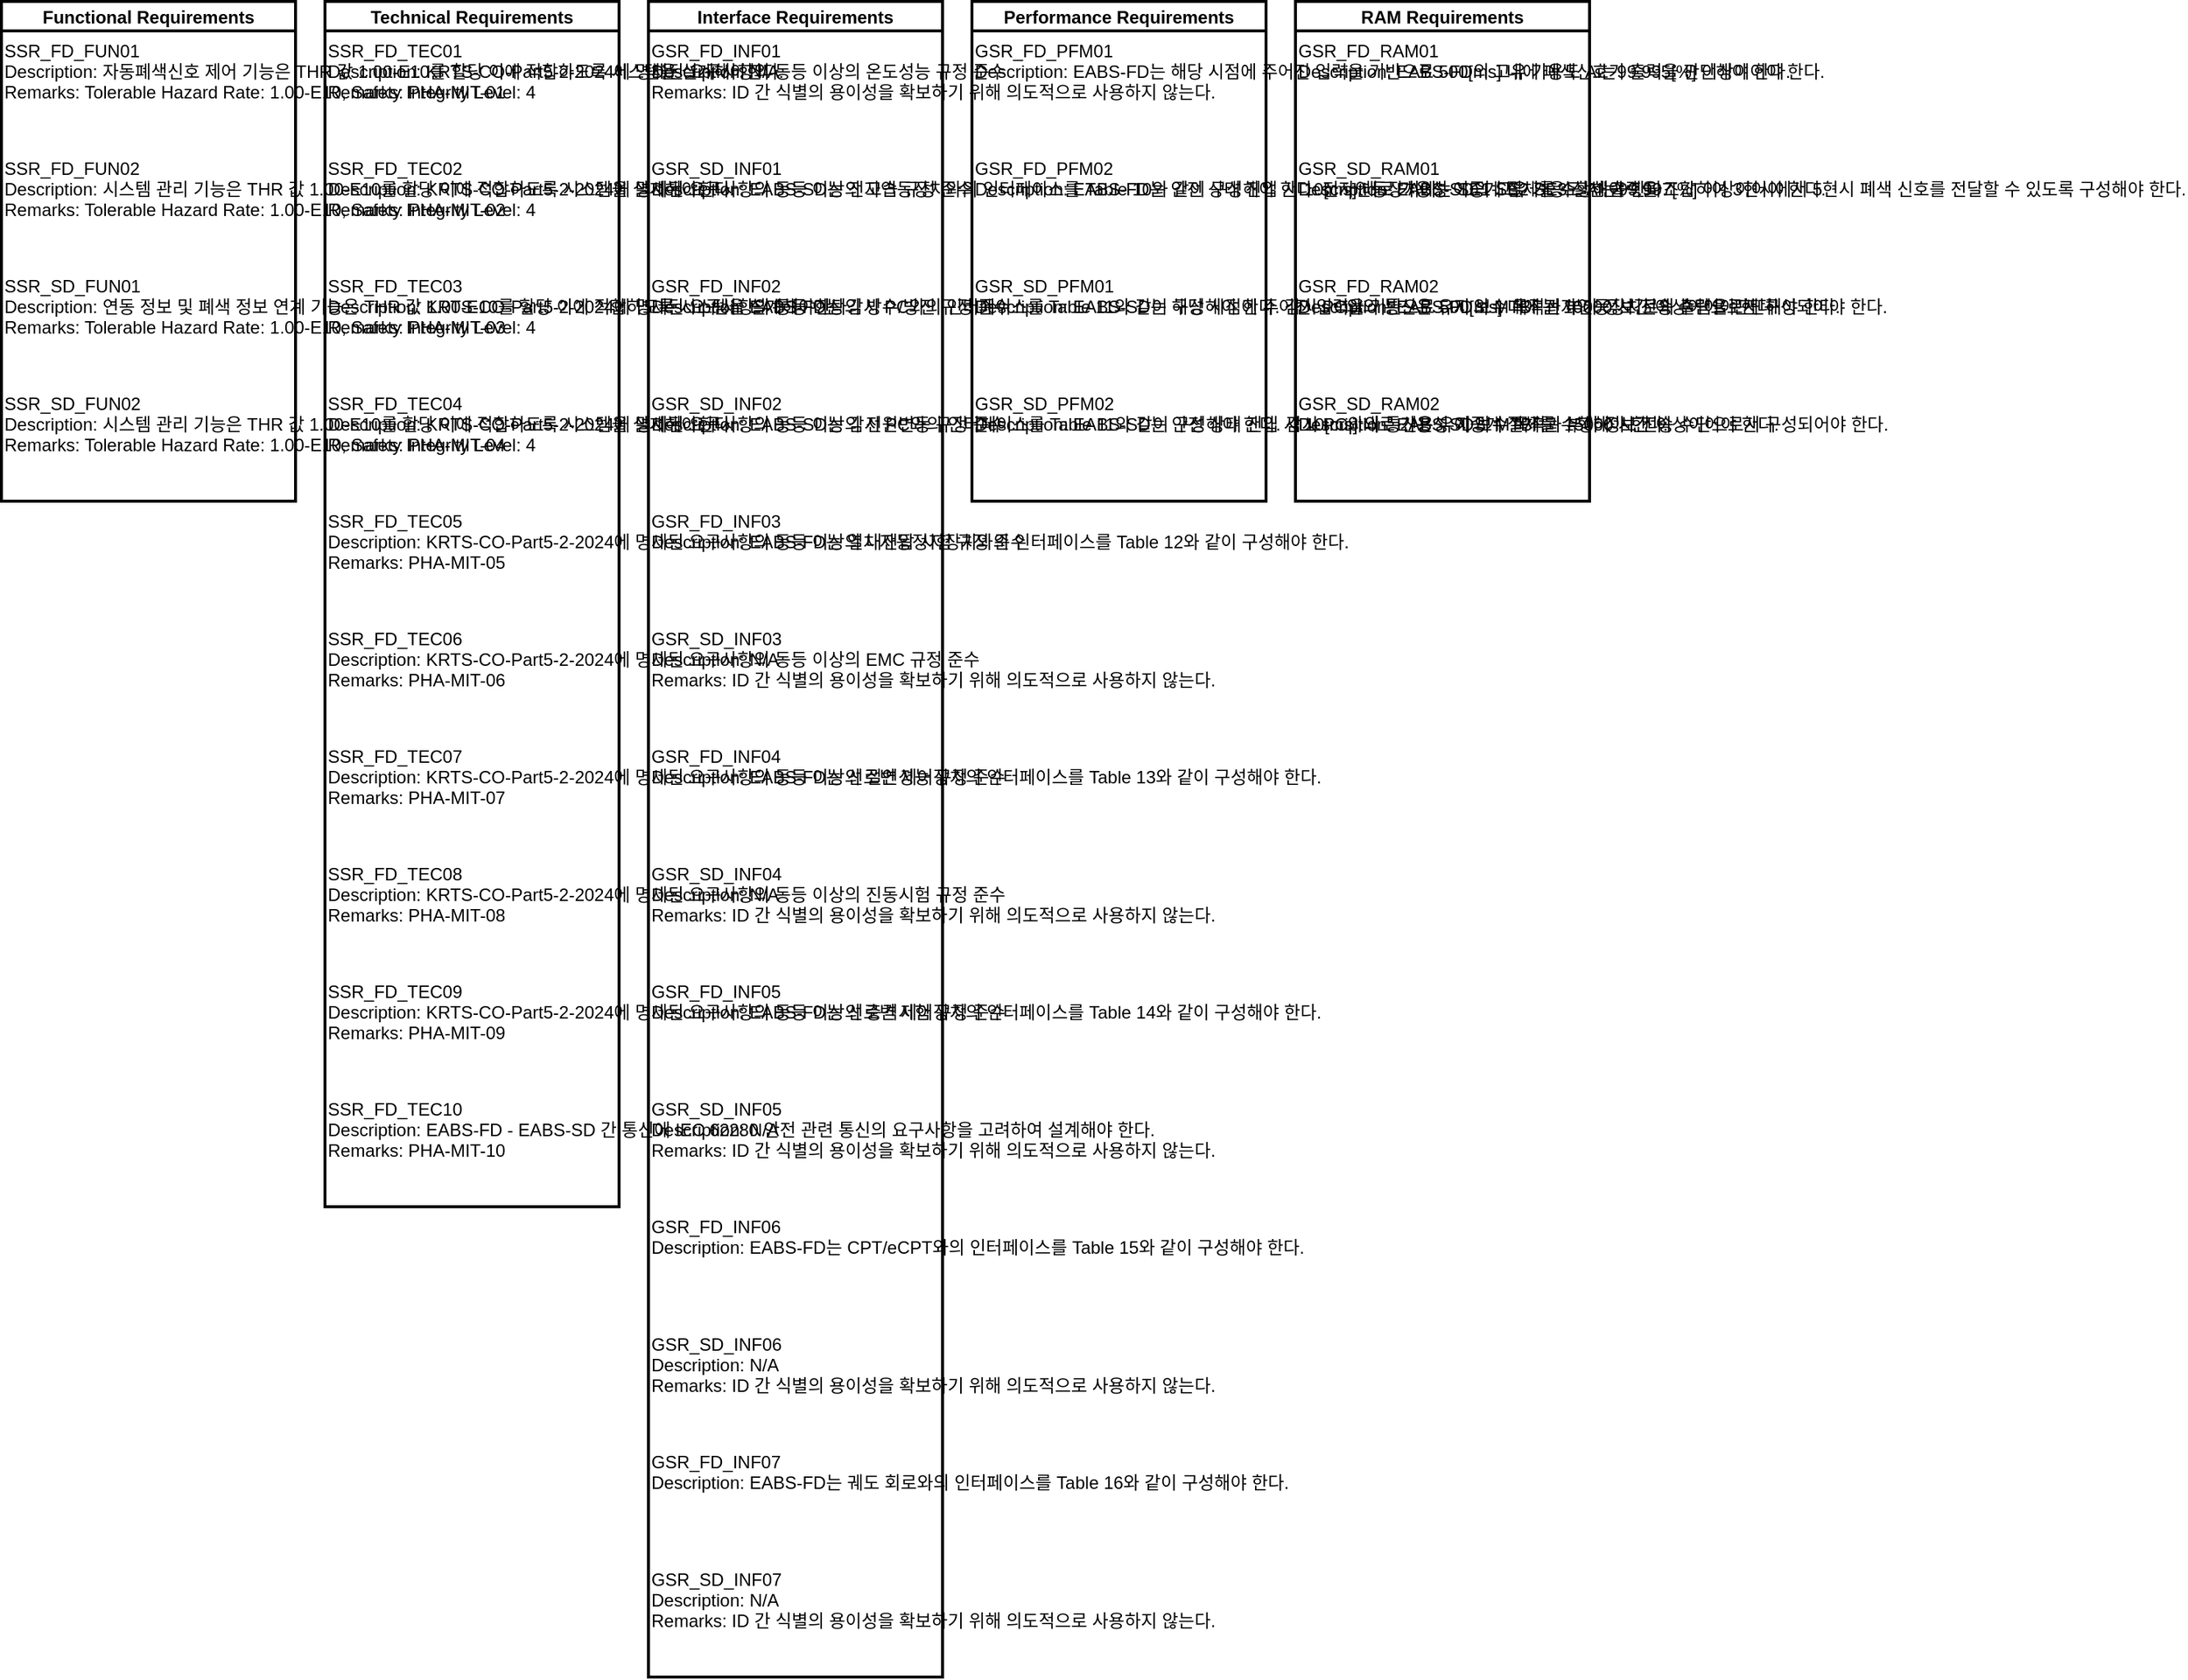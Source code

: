 <mxfile version="24.6.5" type="github" pages="11">
  <diagram name="Requirements Diagram" id="YSfQBfb1CvDtw1BM-2t9">
    <mxGraphModel dx="2213" dy="1954" grid="1" gridSize="10" guides="1" tooltips="1" connect="1" arrows="1" fold="1" page="1" pageScale="1" pageWidth="827" pageHeight="1169" math="0" shadow="0">
      <root>
        <mxCell id="0" />
        <mxCell id="1" parent="0" />
        <mxCell id="PP6zNRmjhZfel7Y424V4-1" value="Functional Requirements" style="swimlane;childLayout=stackLayout;horizontal=1;startSize=20;horizontalStack=0;resizeParent=1;resizeParentMax=0;resizeLast=0;collapsible=0;marginBottom=0;strokeWidth=2;" vertex="1" connectable="0" parent="1">
          <mxGeometry width="200" height="340" as="geometry" />
        </mxCell>
        <mxCell id="PP6zNRmjhZfel7Y424V4-2" value="SSR_FD_FUN01&#xa;Description: 자동폐색신호 제어 기능은 THR 값 1.00-E10를 할당 이에 적합하도록 시스템을 설계해야한다.&#xa;Remarks: Tolerable Hazard Rate: 1.00-E10, Safety Integrity Level: 4" style="text;strokeColor=none;fillColor=none;" vertex="1" parent="PP6zNRmjhZfel7Y424V4-1">
          <mxGeometry y="20" width="200" height="80" as="geometry" />
        </mxCell>
        <mxCell id="PP6zNRmjhZfel7Y424V4-3" value="SSR_FD_FUN02&#xa;Description: 시스템 관리 기능은 THR 값 1.00-E10를 할당 이에 적합하도록 시스템을 설계해야한다.&#xa;Remarks: Tolerable Hazard Rate: 1.00-E10, Safety Integrity Level: 4" style="text;strokeColor=none;fillColor=none;" vertex="1" parent="PP6zNRmjhZfel7Y424V4-1">
          <mxGeometry y="100" width="200" height="80" as="geometry" />
        </mxCell>
        <mxCell id="PP6zNRmjhZfel7Y424V4-4" value="SSR_SD_FUN01&#xa;Description: 연동 정보 및 폐색 정보 연계 기능은 THR 값 1.00-E10를 할당 이에 적합하도록 시스템을 설계해야한다.&#xa;Remarks: Tolerable Hazard Rate: 1.00-E10, Safety Integrity Level: 4" style="text;strokeColor=none;fillColor=none;" vertex="1" parent="PP6zNRmjhZfel7Y424V4-1">
          <mxGeometry y="180" width="200" height="80" as="geometry" />
        </mxCell>
        <mxCell id="PP6zNRmjhZfel7Y424V4-5" value="SSR_SD_FUN02&#xa;Description: 시스템 관리 기능은 THR 값 1.00-E10를 할당 이에 적합하도록 시스템을 설계해야한다.&#xa;Remarks: Tolerable Hazard Rate: 1.00-E10, Safety Integrity Level: 4" style="text;strokeColor=none;fillColor=none;" vertex="1" parent="PP6zNRmjhZfel7Y424V4-1">
          <mxGeometry y="260" width="200" height="80" as="geometry" />
        </mxCell>
        <mxCell id="PP6zNRmjhZfel7Y424V4-6" value="Technical Requirements" style="swimlane;childLayout=stackLayout;horizontal=1;startSize=20;horizontalStack=0;resizeParent=1;resizeParentMax=0;resizeLast=0;collapsible=0;marginBottom=0;strokeWidth=2;" vertex="1" connectable="0" parent="1">
          <mxGeometry x="220" width="200" height="820" as="geometry" />
        </mxCell>
        <mxCell id="PP6zNRmjhZfel7Y424V4-7" value="SSR_FD_TEC01&#xa;Description: KRTS-CO-Part5-2-2024에 명세된 요구사항의 동등 이상의 온도성능 규정 준수&#xa;Remarks: PHA-MIT-01" style="text;strokeColor=none;fillColor=none;" vertex="1" parent="PP6zNRmjhZfel7Y424V4-6">
          <mxGeometry y="20" width="200" height="80" as="geometry" />
        </mxCell>
        <mxCell id="PP6zNRmjhZfel7Y424V4-8" value="SSR_FD_TEC02&#xa;Description: KRTS-CO-Part5-2-2024에 명세된 요구사항의 동등 이상의 고습 규정 준수&#xa;Remarks: PHA-MIT-02" style="text;strokeColor=none;fillColor=none;" vertex="1" parent="PP6zNRmjhZfel7Y424V4-6">
          <mxGeometry y="100" width="200" height="80" as="geometry" />
        </mxCell>
        <mxCell id="PP6zNRmjhZfel7Y424V4-9" value="SSR_FD_TEC03&#xa;Description: KRTS-CO-Part5-2-2024에 명세된 요구사항의 동등 이상의 방수/방진 규정 준수&#xa;Remarks: PHA-MIT-03" style="text;strokeColor=none;fillColor=none;" vertex="1" parent="PP6zNRmjhZfel7Y424V4-6">
          <mxGeometry y="180" width="200" height="80" as="geometry" />
        </mxCell>
        <mxCell id="PP6zNRmjhZfel7Y424V4-10" value="SSR_FD_TEC04&#xa;Description: KRTS-CO-Part5-2-2024에 명세된 요구사항의 동등 이상의 전원변동 규정 준수&#xa;Remarks: PHA-MIT-04" style="text;strokeColor=none;fillColor=none;" vertex="1" parent="PP6zNRmjhZfel7Y424V4-6">
          <mxGeometry y="260" width="200" height="80" as="geometry" />
        </mxCell>
        <mxCell id="PP6zNRmjhZfel7Y424V4-11" value="SSR_FD_TEC05&#xa;Description: KRTS-CO-Part5-2-2024에 명세된 요구사항의 동등 이상의 내전압 시험 규정 준수&#xa;Remarks: PHA-MIT-05" style="text;strokeColor=none;fillColor=none;" vertex="1" parent="PP6zNRmjhZfel7Y424V4-6">
          <mxGeometry y="340" width="200" height="80" as="geometry" />
        </mxCell>
        <mxCell id="PP6zNRmjhZfel7Y424V4-12" value="SSR_FD_TEC06&#xa;Description: KRTS-CO-Part5-2-2024에 명세된 요구사항의 동등 이상의 EMC 규정 준수&#xa;Remarks: PHA-MIT-06" style="text;strokeColor=none;fillColor=none;" vertex="1" parent="PP6zNRmjhZfel7Y424V4-6">
          <mxGeometry y="420" width="200" height="80" as="geometry" />
        </mxCell>
        <mxCell id="PP6zNRmjhZfel7Y424V4-13" value="SSR_FD_TEC07&#xa;Description: KRTS-CO-Part5-2-2024에 명세된 요구사항의 동등 이상의 절연성능 규정 준수&#xa;Remarks: PHA-MIT-07" style="text;strokeColor=none;fillColor=none;" vertex="1" parent="PP6zNRmjhZfel7Y424V4-6">
          <mxGeometry y="500" width="200" height="80" as="geometry" />
        </mxCell>
        <mxCell id="PP6zNRmjhZfel7Y424V4-14" value="SSR_FD_TEC08&#xa;Description: KRTS-CO-Part5-2-2024에 명세된 요구사항의 동등 이상의 진동시험 규정 준수&#xa;Remarks: PHA-MIT-08" style="text;strokeColor=none;fillColor=none;" vertex="1" parent="PP6zNRmjhZfel7Y424V4-6">
          <mxGeometry y="580" width="200" height="80" as="geometry" />
        </mxCell>
        <mxCell id="PP6zNRmjhZfel7Y424V4-15" value="SSR_FD_TEC09&#xa;Description: KRTS-CO-Part5-2-2024에 명세된 요구사항의 동등 이상의 충격시험 규정 준수&#xa;Remarks: PHA-MIT-09" style="text;strokeColor=none;fillColor=none;" vertex="1" parent="PP6zNRmjhZfel7Y424V4-6">
          <mxGeometry y="660" width="200" height="80" as="geometry" />
        </mxCell>
        <mxCell id="PP6zNRmjhZfel7Y424V4-16" value="SSR_FD_TEC10&#xa;Description: EABS-FD - EABS-SD 간 통신에 IEC 62280 안전 관련 통신의 요구사항을 고려하여 설계해야 한다.&#xa;Remarks: PHA-MIT-10" style="text;strokeColor=none;fillColor=none;" vertex="1" parent="PP6zNRmjhZfel7Y424V4-6">
          <mxGeometry y="740" width="200" height="80" as="geometry" />
        </mxCell>
        <mxCell id="PP6zNRmjhZfel7Y424V4-17" value="Interface Requirements" style="swimlane;childLayout=stackLayout;horizontal=1;startSize=20;horizontalStack=0;resizeParent=1;resizeParentMax=0;resizeLast=0;collapsible=0;marginBottom=0;strokeWidth=2;" vertex="1" connectable="0" parent="1">
          <mxGeometry x="440" width="200" height="1140" as="geometry" />
        </mxCell>
        <mxCell id="PP6zNRmjhZfel7Y424V4-18" value="GSR_FD_INF01&#xa;Description: N/A&#xa;Remarks: ID 간 식별의 용이성을 확보하기 위해 의도적으로 사용하지 않는다." style="text;strokeColor=none;fillColor=none;" vertex="1" parent="PP6zNRmjhZfel7Y424V4-17">
          <mxGeometry y="20" width="200" height="80" as="geometry" />
        </mxCell>
        <mxCell id="PP6zNRmjhZfel7Y424V4-19" value="GSR_SD_INF01&#xa;Description: EABS-SD는 전자연동장치와의 인터페이스를 Table 10와 같이 구성해야 한다. 전자연동장치에는 SE1 SE2 SE3 실선 출력을 조합하여 3현시에서 5현시 폐색 신호를 전달할 수 있도록 구성해야 한다." style="text;strokeColor=none;fillColor=none;" vertex="1" parent="PP6zNRmjhZfel7Y424V4-17">
          <mxGeometry y="100" width="200" height="80" as="geometry" />
        </mxCell>
        <mxCell id="PP6zNRmjhZfel7Y424V4-20" value="GSR_FD_INF02&#xa;Description: EABS-FD는 감시 PC와의 인터페이스를 Table 11와 같이 구성해야 한다. 감시 PC와의 통신은 유지 보수 목적과 부가 정보 전송 수단으로서 구성되어야 한다." style="text;strokeColor=none;fillColor=none;" vertex="1" parent="PP6zNRmjhZfel7Y424V4-17">
          <mxGeometry y="180" width="200" height="80" as="geometry" />
        </mxCell>
        <mxCell id="PP6zNRmjhZfel7Y424V4-21" value="GSR_SD_INF02&#xa;Description: EABS-SD는 감시 PC와의 인터페이스를 Table 11와 같이 구성해야 한다. 감시 PC와의 통신은 유지 보수 목적과 부가 정보 전송 수단으로서 구성되어야 한다." style="text;strokeColor=none;fillColor=none;" vertex="1" parent="PP6zNRmjhZfel7Y424V4-17">
          <mxGeometry y="260" width="200" height="80" as="geometry" />
        </mxCell>
        <mxCell id="PP6zNRmjhZfel7Y424V4-22" value="GSR_FD_INF03&#xa;Description: EABS-FD는 열차자동정지장치와의 인터페이스를 Table 12와 같이 구성해야 한다." style="text;strokeColor=none;fillColor=none;" vertex="1" parent="PP6zNRmjhZfel7Y424V4-17">
          <mxGeometry y="340" width="200" height="80" as="geometry" />
        </mxCell>
        <mxCell id="PP6zNRmjhZfel7Y424V4-23" value="GSR_SD_INF03&#xa;Description: N/A&#xa;Remarks: ID 간 식별의 용이성을 확보하기 위해 의도적으로 사용하지 않는다." style="text;strokeColor=none;fillColor=none;" vertex="1" parent="PP6zNRmjhZfel7Y424V4-17">
          <mxGeometry y="420" width="200" height="80" as="geometry" />
        </mxCell>
        <mxCell id="PP6zNRmjhZfel7Y424V4-24" value="GSR_FD_INF04&#xa;Description: EABS-FD는 선로변 제어장치의 인터페이스를 Table 13와 같이 구성해야 한다." style="text;strokeColor=none;fillColor=none;" vertex="1" parent="PP6zNRmjhZfel7Y424V4-17">
          <mxGeometry y="500" width="200" height="80" as="geometry" />
        </mxCell>
        <mxCell id="PP6zNRmjhZfel7Y424V4-25" value="GSR_SD_INF04&#xa;Description: N/A&#xa;Remarks: ID 간 식별의 용이성을 확보하기 위해 의도적으로 사용하지 않는다." style="text;strokeColor=none;fillColor=none;" vertex="1" parent="PP6zNRmjhZfel7Y424V4-17">
          <mxGeometry y="580" width="200" height="80" as="geometry" />
        </mxCell>
        <mxCell id="PP6zNRmjhZfel7Y424V4-26" value="GSR_FD_INF05&#xa;Description: EABS-FD는 선로변 제어장치의 인터페이스를 Table 14와 같이 구성해야 한다." style="text;strokeColor=none;fillColor=none;" vertex="1" parent="PP6zNRmjhZfel7Y424V4-17">
          <mxGeometry y="660" width="200" height="80" as="geometry" />
        </mxCell>
        <mxCell id="PP6zNRmjhZfel7Y424V4-27" value="GSR_SD_INF05&#xa;Description: N/A&#xa;Remarks: ID 간 식별의 용이성을 확보하기 위해 의도적으로 사용하지 않는다." style="text;strokeColor=none;fillColor=none;" vertex="1" parent="PP6zNRmjhZfel7Y424V4-17">
          <mxGeometry y="740" width="200" height="80" as="geometry" />
        </mxCell>
        <mxCell id="PP6zNRmjhZfel7Y424V4-28" value="GSR_FD_INF06&#xa;Description: EABS-FD는 CPT/eCPT와의 인터페이스를 Table 15와 같이 구성해야 한다." style="text;strokeColor=none;fillColor=none;" vertex="1" parent="PP6zNRmjhZfel7Y424V4-17">
          <mxGeometry y="820" width="200" height="80" as="geometry" />
        </mxCell>
        <mxCell id="PP6zNRmjhZfel7Y424V4-29" value="GSR_SD_INF06&#xa;Description: N/A&#xa;Remarks: ID 간 식별의 용이성을 확보하기 위해 의도적으로 사용하지 않는다." style="text;strokeColor=none;fillColor=none;" vertex="1" parent="PP6zNRmjhZfel7Y424V4-17">
          <mxGeometry y="900" width="200" height="80" as="geometry" />
        </mxCell>
        <mxCell id="PP6zNRmjhZfel7Y424V4-30" value="GSR_FD_INF07&#xa;Description: EABS-FD는 궤도 회로와의 인터페이스를 Table 16와 같이 구성해야 한다." style="text;strokeColor=none;fillColor=none;" vertex="1" parent="PP6zNRmjhZfel7Y424V4-17">
          <mxGeometry y="980" width="200" height="80" as="geometry" />
        </mxCell>
        <mxCell id="PP6zNRmjhZfel7Y424V4-31" value="GSR_SD_INF07&#xa;Description: N/A&#xa;Remarks: ID 간 식별의 용이성을 확보하기 위해 의도적으로 사용하지 않는다." style="text;strokeColor=none;fillColor=none;" vertex="1" parent="PP6zNRmjhZfel7Y424V4-17">
          <mxGeometry y="1060" width="200" height="80" as="geometry" />
        </mxCell>
        <mxCell id="PP6zNRmjhZfel7Y424V4-32" value="Performance Requirements" style="swimlane;childLayout=stackLayout;horizontal=1;startSize=20;horizontalStack=0;resizeParent=1;resizeParentMax=0;resizeLast=0;collapsible=0;marginBottom=0;strokeWidth=2;" vertex="1" connectable="0" parent="1">
          <mxGeometry x="660" width="200" height="340" as="geometry" />
        </mxCell>
        <mxCell id="PP6zNRmjhZfel7Y424V4-33" value="GSR_FD_PFM01&#xa;Description: EABS-FD는 해당 시점에 주어진 입력을 기반으로 500[ms] 내에 폐색신호기 출력을 판단해야 한다." style="text;strokeColor=none;fillColor=none;" vertex="1" parent="PP6zNRmjhZfel7Y424V4-32">
          <mxGeometry y="20" width="200" height="80" as="geometry" />
        </mxCell>
        <mxCell id="PP6zNRmjhZfel7Y424V4-34" value="GSR_FD_PFM02&#xa;Description: EABS-FD는 안전 상태 진입 시 10[ms] 내로 가용성 이중계 절체를 수행해야 한다." style="text;strokeColor=none;fillColor=none;" vertex="1" parent="PP6zNRmjhZfel7Y424V4-32">
          <mxGeometry y="100" width="200" height="80" as="geometry" />
        </mxCell>
        <mxCell id="PP6zNRmjhZfel7Y424V4-35" value="GSR_SD_PFM01&#xa;Description: EABS-SD는 해당 시점에 주어진 입력을 기반으로 500[ms] 내에 전자연동장치로의 출력을 판단해야 한다." style="text;strokeColor=none;fillColor=none;" vertex="1" parent="PP6zNRmjhZfel7Y424V4-32">
          <mxGeometry y="180" width="200" height="80" as="geometry" />
        </mxCell>
        <mxCell id="PP6zNRmjhZfel7Y424V4-36" value="GSR_SD_PFM02&#xa;Description: EABS-SD는 안전 상태 진입 시 10[ms] 내로 가용성 이중계 절체를 수행해야 한다." style="text;strokeColor=none;fillColor=none;" vertex="1" parent="PP6zNRmjhZfel7Y424V4-32">
          <mxGeometry y="260" width="200" height="80" as="geometry" />
        </mxCell>
        <mxCell id="PP6zNRmjhZfel7Y424V4-37" value="RAM Requirements" style="swimlane;childLayout=stackLayout;horizontal=1;startSize=20;horizontalStack=0;resizeParent=1;resizeParentMax=0;resizeLast=0;collapsible=0;marginBottom=0;strokeWidth=2;" vertex="1" connectable="0" parent="1">
          <mxGeometry x="880" width="200" height="340" as="geometry" />
        </mxCell>
        <mxCell id="PP6zNRmjhZfel7Y424V4-38" value="GSR_FD_RAM01&#xa;Description: EABS-FD의 고유 가용도 Ai는99.995[%] 이상이어야 한다." style="text;strokeColor=none;fillColor=none;" vertex="1" parent="PP6zNRmjhZfel7Y424V4-37">
          <mxGeometry y="20" width="200" height="80" as="geometry" />
        </mxCell>
        <mxCell id="PP6zNRmjhZfel7Y424V4-39" value="GSR_SD_RAM01&#xa;Description: EABS-SD의 고유 가용도 Ai는99.997[%] 이상이어야 한다." style="text;strokeColor=none;fillColor=none;" vertex="1" parent="PP6zNRmjhZfel7Y424V4-37">
          <mxGeometry y="100" width="200" height="80" as="geometry" />
        </mxCell>
        <mxCell id="PP6zNRmjhZfel7Y424V4-40" value="GSR_FD_RAM02&#xa;Description: EABS-FD의 MTBF는 10000 시간 이상이어야 한다." style="text;strokeColor=none;fillColor=none;" vertex="1" parent="PP6zNRmjhZfel7Y424V4-37">
          <mxGeometry y="180" width="200" height="80" as="geometry" />
        </mxCell>
        <mxCell id="PP6zNRmjhZfel7Y424V4-41" value="GSR_SD_RAM02&#xa;Description: EABS-SD의 MTBF는 15000 시간 이상이어야 한다." style="text;strokeColor=none;fillColor=none;" vertex="1" parent="PP6zNRmjhZfel7Y424V4-37">
          <mxGeometry y="260" width="200" height="80" as="geometry" />
        </mxCell>
      </root>
    </mxGraphModel>
  </diagram>
  <diagram id="SUvC_oYcjn50ilki9p5t" name="Functional Safety Requirements">
    <mxGraphModel dx="2213" dy="3123" grid="1" gridSize="10" guides="1" tooltips="1" connect="1" arrows="1" fold="1" page="1" pageScale="1" pageWidth="827" pageHeight="1169" math="0" shadow="0">
      <root>
        <mxCell id="0" />
        <mxCell id="1" parent="0" />
        <mxCell id="SexOVKvJ3Z7SY1hcqXNa-2" value="Functional Safety Requirements" style="swimlane;childLayout=stackLayout;horizontal=1;startSize=20;horizontalStack=0;resizeParent=1;resizeParentMax=0;resizeLast=0;collapsible=0;marginBottom=0;strokeWidth=2;" vertex="1" connectable="0" parent="1">
          <mxGeometry x="-760" y="-2280" width="300" height="420" as="geometry" />
        </mxCell>
        <mxCell id="SexOVKvJ3Z7SY1hcqXNa-3" value="SSR_FD_FUN01&#xa;자동폐색신호 제어 기능은 THR 값 1.00-E10를 할당 이에 적합하도록 시스템을 설계해야한다.&#xa;Tolerable Hazard Rate: 1.00-E10, Safety Integrity Level: 4" style="text;strokeColor=none;fillColor=none;whiteSpace=wrap;" vertex="1" parent="SexOVKvJ3Z7SY1hcqXNa-2">
          <mxGeometry y="20" width="300" height="100" as="geometry" />
        </mxCell>
        <mxCell id="SexOVKvJ3Z7SY1hcqXNa-4" value="SSR_FD_FUN02&#xa;시스템 관리 기능은 THR 값 1.00-E10를 할당 이에 적합하도록 시스템을 설계해야한다.&#xa;Tolerable Hazard Rate: 1.00-E10, Safety Integrity Level: 4" style="text;strokeColor=none;fillColor=none;whiteSpace=wrap;" vertex="1" parent="SexOVKvJ3Z7SY1hcqXNa-2">
          <mxGeometry y="120" width="300" height="100" as="geometry" />
        </mxCell>
        <mxCell id="SexOVKvJ3Z7SY1hcqXNa-5" value="SSR_SD_FUN01&#xa;연동 정보 및 폐색 정보 연계 기능은 THR 값 1.00-E10를 할당 이에 적합하도록 시스템을 설계해야한다.&#xa;Tolerable Hazard Rate: 1.00-E10, Safety Integrity Level: 4" style="text;strokeColor=none;fillColor=none;whiteSpace=wrap;" vertex="1" parent="SexOVKvJ3Z7SY1hcqXNa-2">
          <mxGeometry y="220" width="300" height="100" as="geometry" />
        </mxCell>
        <mxCell id="SexOVKvJ3Z7SY1hcqXNa-6" value="SSR_SD_FUN02&#xa;시스템 관리 기능은 THR 값 1.00-E10를 할당 이에 적합하도록 시스템을 설계해야한다.&#xa;Tolerable Hazard Rate: 1.00-E10, Safety Integrity Level: 4" style="text;strokeColor=none;fillColor=none;whiteSpace=wrap;" vertex="1" parent="SexOVKvJ3Z7SY1hcqXNa-2">
          <mxGeometry y="320" width="300" height="100" as="geometry" />
        </mxCell>
        <mxCell id="4GtX1tX-QTteD1Z3bpzT-13" value="SSR_FD_FUN01" style="swimlane;childLayout=stackLayout;horizontal=1;startSize=30;horizontalStack=0;resizeParent=1;resizeParentMax=0;resizeLast=0;collapsible=0;marginBottom=0;" vertex="1" parent="1">
          <mxGeometry x="-760" y="-1810" width="240" height="150" as="geometry" />
        </mxCell>
        <mxCell id="4GtX1tX-QTteD1Z3bpzT-14" value="자동폐색신호 제어 기능은 THR 값 1.00E-10을 할당 이에 적합하도록 시스템을 설계해야 한다.&#xa;Tolerable Hazard Rate: 1.00E-10, Safety Integrity Level: 4" style="text;strokeColor=none;fillColor=none;whiteSpace=wrap;" vertex="1" parent="4GtX1tX-QTteD1Z3bpzT-13">
          <mxGeometry y="30" width="240" height="120" as="geometry" />
        </mxCell>
        <mxCell id="4GtX1tX-QTteD1Z3bpzT-15" value="SSR_FD_FUN02" style="swimlane;childLayout=stackLayout;horizontal=1;startSize=30;horizontalStack=0;resizeParent=1;resizeParentMax=0;resizeLast=0;collapsible=0;marginBottom=0;" vertex="1" parent="1">
          <mxGeometry x="-490" y="-1810" width="240" height="150" as="geometry" />
        </mxCell>
        <mxCell id="4GtX1tX-QTteD1Z3bpzT-16" value="시스템 관리 기능은 THR 값 1.00E-10을 할당 이에 적합하도록 시스템을 설계해야 한다.&#xa;Tolerable Hazard Rate: 1.00E-10, Safety Integrity Level: 4" style="text;strokeColor=none;fillColor=none;whiteSpace=wrap;" vertex="1" parent="4GtX1tX-QTteD1Z3bpzT-15">
          <mxGeometry y="30" width="240" height="120" as="geometry" />
        </mxCell>
        <mxCell id="4GtX1tX-QTteD1Z3bpzT-17" value="SSR_SD_FUN01" style="swimlane;childLayout=stackLayout;horizontal=1;startSize=30;horizontalStack=0;resizeParent=1;resizeParentMax=0;resizeLast=0;collapsible=0;marginBottom=0;" vertex="1" parent="1">
          <mxGeometry x="-760" y="-1630" width="240" height="150" as="geometry" />
        </mxCell>
        <mxCell id="4GtX1tX-QTteD1Z3bpzT-18" value="연동 정보 및 폐색 정보 연계 기능은 THR 값 1.00E-10을 할당 이에 적합하도록 시스템을 설계해야 한다.&#xa;Tolerable Hazard Rate: 1.00E-10, Safety Integrity Level: 4" style="text;strokeColor=none;fillColor=none;whiteSpace=wrap;" vertex="1" parent="4GtX1tX-QTteD1Z3bpzT-17">
          <mxGeometry y="30" width="240" height="120" as="geometry" />
        </mxCell>
        <mxCell id="4GtX1tX-QTteD1Z3bpzT-19" value="SSR_SD_FUN02" style="swimlane;childLayout=stackLayout;horizontal=1;startSize=30;horizontalStack=0;resizeParent=1;resizeParentMax=0;resizeLast=0;collapsible=0;marginBottom=0;" vertex="1" parent="1">
          <mxGeometry x="-490" y="-1630" width="240" height="150" as="geometry" />
        </mxCell>
        <mxCell id="4GtX1tX-QTteD1Z3bpzT-20" value="시스템 관리 기능은 THR 값 1.00E-10을 할당 이에 적합하도록 시스템을 설계해야 한다.&#xa;Tolerable Hazard Rate: 1.00E-10, Safety Integrity Level: 4" style="text;strokeColor=none;fillColor=none;whiteSpace=wrap;" vertex="1" parent="4GtX1tX-QTteD1Z3bpzT-19">
          <mxGeometry y="30" width="240" height="120" as="geometry" />
        </mxCell>
      </root>
    </mxGraphModel>
  </diagram>
  <diagram id="QPWW3UkDxiG8FrXXhpae" name="Technical Safety Requirements (FD)">
    <mxGraphModel dx="1703" dy="3147" grid="1" gridSize="10" guides="1" tooltips="1" connect="1" arrows="1" fold="1" page="1" pageScale="1" pageWidth="827" pageHeight="1169" math="0" shadow="0">
      <root>
        <mxCell id="0" />
        <mxCell id="1" parent="0" />
        <mxCell id="BkQvgYZcl_Q46B6HsszI-1" value="Technical Safety Requirements (FD)" style="swimlane;childLayout=stackLayout;horizontal=1;startSize=20;horizontalStack=0;resizeParent=1;resizeParentMax=0;resizeLast=0;collapsible=0;marginBottom=0;strokeWidth=2;" vertex="1" connectable="0" parent="1">
          <mxGeometry x="-800" y="-2320" width="300" height="1020" as="geometry" />
        </mxCell>
        <mxCell id="BkQvgYZcl_Q46B6HsszI-2" value="SSR_FD_TEC01&#xa;KRTS-CO-Part5-2-2024에 명세된 요구사항의 동등 이상의 온도성능 규정 준수&#xa;PHA-MIT-01" style="text;strokeColor=none;fillColor=none;whiteSpace=wrap;" vertex="1" parent="BkQvgYZcl_Q46B6HsszI-1">
          <mxGeometry y="20" width="300" height="100" as="geometry" />
        </mxCell>
        <mxCell id="BkQvgYZcl_Q46B6HsszI-3" value="SSR_FD_TEC02&#xa;KRTS-CO-Part5-2-2024에 명세된 요구사항의 동등 이상의 고습 규정 준수&#xa;PHA-MIT-02" style="text;strokeColor=none;fillColor=none;whiteSpace=wrap;" vertex="1" parent="BkQvgYZcl_Q46B6HsszI-1">
          <mxGeometry y="120" width="300" height="100" as="geometry" />
        </mxCell>
        <mxCell id="BkQvgYZcl_Q46B6HsszI-4" value="SSR_FD_TEC03&#xa;KRTS-CO-Part5-2-2024에 명세된 요구사항의 동등 이상의 방수/방진 규정 준수&#xa;PHA-MIT-03" style="text;strokeColor=none;fillColor=none;whiteSpace=wrap;" vertex="1" parent="BkQvgYZcl_Q46B6HsszI-1">
          <mxGeometry y="220" width="300" height="100" as="geometry" />
        </mxCell>
        <mxCell id="BkQvgYZcl_Q46B6HsszI-5" value="SSR_FD_TEC04&#xa;KRTS-CO-Part5-2-2024에 명세된 요구사항의 동등 이상의 전원변동 규정 준수&#xa;PHA-MIT-04" style="text;strokeColor=none;fillColor=none;whiteSpace=wrap;" vertex="1" parent="BkQvgYZcl_Q46B6HsszI-1">
          <mxGeometry y="320" width="300" height="100" as="geometry" />
        </mxCell>
        <mxCell id="BkQvgYZcl_Q46B6HsszI-6" value="SSR_FD_TEC05&#xa;KRTS-CO-Part5-2-2024에 명세된 요구사항의 동등 이상의 내전압 시험 규정 준수&#xa;PHA-MIT-05" style="text;strokeColor=none;fillColor=none;whiteSpace=wrap;" vertex="1" parent="BkQvgYZcl_Q46B6HsszI-1">
          <mxGeometry y="420" width="300" height="100" as="geometry" />
        </mxCell>
        <mxCell id="BkQvgYZcl_Q46B6HsszI-7" value="SSR_FD_TEC06&#xa;KRTS-CO-Part5-2-2024에 명세된 요구사항의 동등 이상의 EMC 규정 준수&#xa;PHA-MIT-06" style="text;strokeColor=none;fillColor=none;whiteSpace=wrap;" vertex="1" parent="BkQvgYZcl_Q46B6HsszI-1">
          <mxGeometry y="520" width="300" height="100" as="geometry" />
        </mxCell>
        <mxCell id="BkQvgYZcl_Q46B6HsszI-8" value="SSR_FD_TEC07&#xa;KRTS-CO-Part5-2-2024에 명세된 요구사항의 동등 이상의 절연성능 규정 준수&#xa;PHA-MIT-07" style="text;strokeColor=none;fillColor=none;whiteSpace=wrap;" vertex="1" parent="BkQvgYZcl_Q46B6HsszI-1">
          <mxGeometry y="620" width="300" height="100" as="geometry" />
        </mxCell>
        <mxCell id="BkQvgYZcl_Q46B6HsszI-9" value="SSR_FD_TEC08&#xa;KRTS-CO-Part5-2-2024에 명세된 요구사항의 동등 이상의 진동시험 규정 준수&#xa;PHA-MIT-08" style="text;strokeColor=none;fillColor=none;whiteSpace=wrap;" vertex="1" parent="BkQvgYZcl_Q46B6HsszI-1">
          <mxGeometry y="720" width="300" height="100" as="geometry" />
        </mxCell>
        <mxCell id="BkQvgYZcl_Q46B6HsszI-10" value="SSR_FD_TEC09&#xa;KRTS-CO-Part5-2-2024에 명세된 요구사항의 동등 이상의 충격시험 규정 준수&#xa;PHA-MIT-09" style="text;strokeColor=none;fillColor=none;whiteSpace=wrap;" vertex="1" parent="BkQvgYZcl_Q46B6HsszI-1">
          <mxGeometry y="820" width="300" height="100" as="geometry" />
        </mxCell>
        <mxCell id="BkQvgYZcl_Q46B6HsszI-11" value="SSR_FD_TEC10&#xa;EABS-FD - EABS-SD 간 통신에 IEC 62280 안전 관련 통신의 요구사항을 고려하여 설계해야 한다.&#xa;PHA-MIT-10" style="text;strokeColor=none;fillColor=none;whiteSpace=wrap;" vertex="1" parent="BkQvgYZcl_Q46B6HsszI-1">
          <mxGeometry y="920" width="300" height="100" as="geometry" />
        </mxCell>
        <mxCell id="wSvGHG_MOuJiudHNO_d_-12" value="SSR_FD_TEC01" style="swimlane;childLayout=stackLayout;horizontal=1;startSize=30;horizontalStack=0;resizeParent=1;resizeParentMax=0;resizeLast=0;collapsible=0;marginBottom=0;" vertex="1" parent="1">
          <mxGeometry x="-490" y="-2320" width="240" height="120" as="geometry" />
        </mxCell>
        <mxCell id="wSvGHG_MOuJiudHNO_d_-13" value="KRTS-CO-Part5-2-2024 에 명세된 요구사항의 동등 이상의 온도성능 규정 준수" style="text;strokeColor=none;fillColor=none;whiteSpace=wrap;" vertex="1" parent="wSvGHG_MOuJiudHNO_d_-12">
          <mxGeometry y="30" width="240" height="60" as="geometry" />
        </mxCell>
        <mxCell id="wSvGHG_MOuJiudHNO_d_-14" value="PHA-MIT-01" style="text;strokeColor=none;fillColor=none;whiteSpace=wrap;verticalAlign=bottom;" vertex="1" parent="wSvGHG_MOuJiudHNO_d_-12">
          <mxGeometry y="90" width="240" height="30" as="geometry" />
        </mxCell>
        <mxCell id="wSvGHG_MOuJiudHNO_d_-15" value="SSR_FD_TEC02" style="swimlane;childLayout=stackLayout;horizontal=1;startSize=30;horizontalStack=0;resizeParent=1;resizeParentMax=0;resizeLast=0;collapsible=0;marginBottom=0;" vertex="1" parent="1">
          <mxGeometry x="-490" y="-2191" width="240" height="120" as="geometry" />
        </mxCell>
        <mxCell id="wSvGHG_MOuJiudHNO_d_-16" value="KRTS-CO-Part5-2-2024 에 명세된 요구사항의 동등 이상의 고습 규정 준수" style="text;strokeColor=none;fillColor=none;whiteSpace=wrap;" vertex="1" parent="wSvGHG_MOuJiudHNO_d_-15">
          <mxGeometry y="30" width="240" height="60" as="geometry" />
        </mxCell>
        <mxCell id="wSvGHG_MOuJiudHNO_d_-17" value="PHA-MIT-02" style="text;strokeColor=none;fillColor=none;whiteSpace=wrap;verticalAlign=bottom;" vertex="1" parent="wSvGHG_MOuJiudHNO_d_-15">
          <mxGeometry y="90" width="240" height="30" as="geometry" />
        </mxCell>
        <mxCell id="wSvGHG_MOuJiudHNO_d_-18" value="SSR_FD_TEC03" style="swimlane;childLayout=stackLayout;horizontal=1;startSize=30;horizontalStack=0;resizeParent=1;resizeParentMax=0;resizeLast=0;collapsible=0;marginBottom=0;" vertex="1" parent="1">
          <mxGeometry x="-490" y="-2061" width="240" height="120" as="geometry" />
        </mxCell>
        <mxCell id="wSvGHG_MOuJiudHNO_d_-19" value="KRTS-CO-Part5-2-2024 에 명세된 요구사항의 동등 이상의 방수/방진 규정 준수" style="text;strokeColor=none;fillColor=none;whiteSpace=wrap;" vertex="1" parent="wSvGHG_MOuJiudHNO_d_-18">
          <mxGeometry y="30" width="240" height="60" as="geometry" />
        </mxCell>
        <mxCell id="wSvGHG_MOuJiudHNO_d_-20" value="PHA-MIT-03" style="text;strokeColor=none;fillColor=none;whiteSpace=wrap;verticalAlign=bottom;" vertex="1" parent="wSvGHG_MOuJiudHNO_d_-18">
          <mxGeometry y="90" width="240" height="30" as="geometry" />
        </mxCell>
        <mxCell id="wSvGHG_MOuJiudHNO_d_-21" value="SSR_FD_TEC04" style="swimlane;childLayout=stackLayout;horizontal=1;startSize=30;horizontalStack=0;resizeParent=1;resizeParentMax=0;resizeLast=0;collapsible=0;marginBottom=0;" vertex="1" parent="1">
          <mxGeometry x="-490" y="-1930" width="240" height="120" as="geometry" />
        </mxCell>
        <mxCell id="wSvGHG_MOuJiudHNO_d_-22" value="KRTS-CO-Part5-2-2024 에 명세된 요구사항의 동등 이상의 전원변동 규정 준수" style="text;strokeColor=none;fillColor=none;whiteSpace=wrap;" vertex="1" parent="wSvGHG_MOuJiudHNO_d_-21">
          <mxGeometry y="30" width="240" height="60" as="geometry" />
        </mxCell>
        <mxCell id="wSvGHG_MOuJiudHNO_d_-23" value="PHA-MIT-04" style="text;strokeColor=none;fillColor=none;whiteSpace=wrap;verticalAlign=bottom;" vertex="1" parent="wSvGHG_MOuJiudHNO_d_-21">
          <mxGeometry y="90" width="240" height="30" as="geometry" />
        </mxCell>
        <mxCell id="wSvGHG_MOuJiudHNO_d_-24" value="SSR_FD_TEC05" style="swimlane;childLayout=stackLayout;horizontal=1;startSize=30;horizontalStack=0;resizeParent=1;resizeParentMax=0;resizeLast=0;collapsible=0;marginBottom=0;" vertex="1" parent="1">
          <mxGeometry x="-490" y="-1800" width="240" height="120" as="geometry" />
        </mxCell>
        <mxCell id="wSvGHG_MOuJiudHNO_d_-25" value="KRTS-CO-Part5-2-2024 에 명세된 요구사항의 동등 이상의 내전압 시험 규정 준수" style="text;strokeColor=none;fillColor=none;whiteSpace=wrap;" vertex="1" parent="wSvGHG_MOuJiudHNO_d_-24">
          <mxGeometry y="30" width="240" height="60" as="geometry" />
        </mxCell>
        <mxCell id="wSvGHG_MOuJiudHNO_d_-26" value="PHA-MIT-05" style="text;strokeColor=none;fillColor=none;whiteSpace=wrap;verticalAlign=bottom;" vertex="1" parent="wSvGHG_MOuJiudHNO_d_-24">
          <mxGeometry y="90" width="240" height="30" as="geometry" />
        </mxCell>
        <mxCell id="wSvGHG_MOuJiudHNO_d_-27" value="SSR_FD_TEC06" style="swimlane;childLayout=stackLayout;horizontal=1;startSize=30;horizontalStack=0;resizeParent=1;resizeParentMax=0;resizeLast=0;collapsible=0;marginBottom=0;" vertex="1" parent="1">
          <mxGeometry x="-490" y="-1670" width="240" height="120" as="geometry" />
        </mxCell>
        <mxCell id="wSvGHG_MOuJiudHNO_d_-28" value="KRTS-CO-Part5-2-2024 에 명세된 요구사항의 동등 이상의 EMC 규정 준수" style="text;strokeColor=none;fillColor=none;whiteSpace=wrap;" vertex="1" parent="wSvGHG_MOuJiudHNO_d_-27">
          <mxGeometry y="30" width="240" height="60" as="geometry" />
        </mxCell>
        <mxCell id="wSvGHG_MOuJiudHNO_d_-29" value="PHA-MIT-06" style="text;strokeColor=none;fillColor=none;whiteSpace=wrap;verticalAlign=bottom;" vertex="1" parent="wSvGHG_MOuJiudHNO_d_-27">
          <mxGeometry y="90" width="240" height="30" as="geometry" />
        </mxCell>
        <mxCell id="wSvGHG_MOuJiudHNO_d_-30" value="SSR_FD_TEC07" style="swimlane;childLayout=stackLayout;horizontal=1;startSize=30;horizontalStack=0;resizeParent=1;resizeParentMax=0;resizeLast=0;collapsible=0;marginBottom=0;" vertex="1" parent="1">
          <mxGeometry x="-490" y="-1540" width="240" height="120" as="geometry" />
        </mxCell>
        <mxCell id="wSvGHG_MOuJiudHNO_d_-31" value="KRTS-CO-Part5-2-2024 에 명세된 요구사항의 동등 이상의 절연성능 규정 준수" style="text;strokeColor=none;fillColor=none;whiteSpace=wrap;" vertex="1" parent="wSvGHG_MOuJiudHNO_d_-30">
          <mxGeometry y="30" width="240" height="60" as="geometry" />
        </mxCell>
        <mxCell id="wSvGHG_MOuJiudHNO_d_-32" value="PHA-MIT-07" style="text;strokeColor=none;fillColor=none;whiteSpace=wrap;verticalAlign=bottom;" vertex="1" parent="wSvGHG_MOuJiudHNO_d_-30">
          <mxGeometry y="90" width="240" height="30" as="geometry" />
        </mxCell>
        <mxCell id="wSvGHG_MOuJiudHNO_d_-33" value="SSR_FD_TEC08" style="swimlane;childLayout=stackLayout;horizontal=1;startSize=30;horizontalStack=0;resizeParent=1;resizeParentMax=0;resizeLast=0;collapsible=0;marginBottom=0;" vertex="1" parent="1">
          <mxGeometry x="-490" y="-1410" width="240" height="120" as="geometry" />
        </mxCell>
        <mxCell id="wSvGHG_MOuJiudHNO_d_-34" value="KRTS-CO-Part5-2-2024 에 명세된 요구사항의 동등 이상의 진동시험 규정 준수" style="text;strokeColor=none;fillColor=none;whiteSpace=wrap;" vertex="1" parent="wSvGHG_MOuJiudHNO_d_-33">
          <mxGeometry y="30" width="240" height="60" as="geometry" />
        </mxCell>
        <mxCell id="wSvGHG_MOuJiudHNO_d_-35" value="PHA-MIT-08" style="text;strokeColor=none;fillColor=none;whiteSpace=wrap;verticalAlign=bottom;" vertex="1" parent="wSvGHG_MOuJiudHNO_d_-33">
          <mxGeometry y="90" width="240" height="30" as="geometry" />
        </mxCell>
        <mxCell id="wSvGHG_MOuJiudHNO_d_-36" value="SSR_FD_TEC09" style="swimlane;childLayout=stackLayout;horizontal=1;startSize=30;horizontalStack=0;resizeParent=1;resizeParentMax=0;resizeLast=0;collapsible=0;marginBottom=0;" vertex="1" parent="1">
          <mxGeometry x="-490" y="-1280" width="240" height="120" as="geometry" />
        </mxCell>
        <mxCell id="wSvGHG_MOuJiudHNO_d_-37" value="KRTS-CO-Part5-2-2024 에 명세된 요구사항의 동등 이상의 규정 준수" style="text;strokeColor=none;fillColor=none;whiteSpace=wrap;" vertex="1" parent="wSvGHG_MOuJiudHNO_d_-36">
          <mxGeometry y="30" width="240" height="60" as="geometry" />
        </mxCell>
        <mxCell id="wSvGHG_MOuJiudHNO_d_-38" value="PHA-MIT-09" style="text;strokeColor=none;fillColor=none;whiteSpace=wrap;verticalAlign=bottom;" vertex="1" parent="wSvGHG_MOuJiudHNO_d_-36">
          <mxGeometry y="90" width="240" height="30" as="geometry" />
        </mxCell>
        <mxCell id="wSvGHG_MOuJiudHNO_d_-39" value="SSR_FD_TEC10" style="swimlane;childLayout=stackLayout;horizontal=1;startSize=30;horizontalStack=0;resizeParent=1;resizeParentMax=0;resizeLast=0;collapsible=0;marginBottom=0;" vertex="1" parent="1">
          <mxGeometry x="-490" y="-1150" width="240" height="120" as="geometry" />
        </mxCell>
        <mxCell id="wSvGHG_MOuJiudHNO_d_-40" value="KRTS-CO-Part5-2-2024 에 명세된 요구사항의 동등 이상의 규정 준수" style="text;strokeColor=none;fillColor=none;whiteSpace=wrap;" vertex="1" parent="wSvGHG_MOuJiudHNO_d_-39">
          <mxGeometry y="30" width="240" height="60" as="geometry" />
        </mxCell>
        <mxCell id="wSvGHG_MOuJiudHNO_d_-41" value="PHA-MIT-10" style="text;strokeColor=none;fillColor=none;whiteSpace=wrap;verticalAlign=bottom;" vertex="1" parent="wSvGHG_MOuJiudHNO_d_-39">
          <mxGeometry y="90" width="240" height="30" as="geometry" />
        </mxCell>
      </root>
    </mxGraphModel>
  </diagram>
  <diagram id="7_oKWNEi69iQ41l-H_JA" name="Technical Safety Requirements (SD)">
    <mxGraphModel dx="2530" dy="3147" grid="1" gridSize="10" guides="1" tooltips="1" connect="1" arrows="1" fold="1" page="1" pageScale="1" pageWidth="827" pageHeight="1169" math="0" shadow="0">
      <root>
        <mxCell id="0" />
        <mxCell id="1" parent="0" />
        <mxCell id="1eGZDkUts5aLkL0POM6L-1" value="Technical Safety Requirements (SD)" style="swimlane;childLayout=stackLayout;horizontal=1;startSize=20;horizontalStack=0;resizeParent=1;resizeParentMax=0;resizeLast=0;collapsible=0;marginBottom=0;strokeWidth=2;" vertex="1" connectable="0" parent="1">
          <mxGeometry x="-1590" y="-2280" width="300" height="1020" as="geometry" />
        </mxCell>
        <mxCell id="1eGZDkUts5aLkL0POM6L-2" value="SSR_SD_TEC01&#xa;KRTS-CO-Part5-2-2024에 명세된 요구사항의 동등 이상의 온도성능 규정 준수&#xa;PHA-MIT-01" style="text;strokeColor=none;fillColor=none;whiteSpace=wrap;" vertex="1" parent="1eGZDkUts5aLkL0POM6L-1">
          <mxGeometry y="20" width="300" height="100" as="geometry" />
        </mxCell>
        <mxCell id="1eGZDkUts5aLkL0POM6L-3" value="SSR_SD_TEC02&#xa;KRTS-CO-Part5-2-2024에 명세된 요구사항의 동등 이상의 고습 규정 준수&#xa;PHA-MIT-02" style="text;strokeColor=none;fillColor=none;whiteSpace=wrap;" vertex="1" parent="1eGZDkUts5aLkL0POM6L-1">
          <mxGeometry y="120" width="300" height="100" as="geometry" />
        </mxCell>
        <mxCell id="1eGZDkUts5aLkL0POM6L-4" value="SSR_SD_TEC03&#xa;N/A&#xa;ID 간 식별의 용이성을 확보하기 위해 의도적으로 사용하지 않는다." style="text;strokeColor=none;fillColor=none;whiteSpace=wrap;" vertex="1" parent="1eGZDkUts5aLkL0POM6L-1">
          <mxGeometry y="220" width="300" height="100" as="geometry" />
        </mxCell>
        <mxCell id="1eGZDkUts5aLkL0POM6L-5" value="SSR_SD_TEC04&#xa;KRTS-CO-Part5-2-2024에 명세된 요구사항의 동등 이상의전원변동 규정 준수&#xa;PHA-MIT-04" style="text;strokeColor=none;fillColor=none;whiteSpace=wrap;" vertex="1" parent="1eGZDkUts5aLkL0POM6L-1">
          <mxGeometry y="320" width="300" height="100" as="geometry" />
        </mxCell>
        <mxCell id="1eGZDkUts5aLkL0POM6L-6" value="SSR_SD_TEC05&#xa;KRTS-CO-Part5-2-2024에 명세된 요구사항의 동등 이상의 내전압 시험 규정 준수&#xa;PHA-MIT-05" style="text;strokeColor=none;fillColor=none;whiteSpace=wrap;" vertex="1" parent="1eGZDkUts5aLkL0POM6L-1">
          <mxGeometry y="420" width="300" height="100" as="geometry" />
        </mxCell>
        <mxCell id="1eGZDkUts5aLkL0POM6L-7" value="SSR_SD_TEC06&#xa;KRTS-CO-Part5-2-2024에 명세된 요구사항의 동등 이상의EMC 규정 준수&#xa;PHA-MIT-06" style="text;strokeColor=none;fillColor=none;whiteSpace=wrap;" vertex="1" parent="1eGZDkUts5aLkL0POM6L-1">
          <mxGeometry y="520" width="300" height="100" as="geometry" />
        </mxCell>
        <mxCell id="1eGZDkUts5aLkL0POM6L-8" value="SSR_SD_TEC07&#xa;KRTS-CO-Part5-2-2024에 명세된 요구사항의 동등 이상의 절연성능 규정 준수&#xa;PHA-MIT-07" style="text;strokeColor=none;fillColor=none;whiteSpace=wrap;" vertex="1" parent="1eGZDkUts5aLkL0POM6L-1">
          <mxGeometry y="620" width="300" height="100" as="geometry" />
        </mxCell>
        <mxCell id="1eGZDkUts5aLkL0POM6L-9" value="SSR_SD_TEC08&#xa;N/A&#xa;ID 간 식별의 용이성을 확보하기 위해 의도적으로 사용하지 않는다." style="text;strokeColor=none;fillColor=none;whiteSpace=wrap;" vertex="1" parent="1eGZDkUts5aLkL0POM6L-1">
          <mxGeometry y="720" width="300" height="100" as="geometry" />
        </mxCell>
        <mxCell id="1eGZDkUts5aLkL0POM6L-10" value="SSR_SD_TEC09&#xa;N/A&#xa;ID 간 식별의 용이성을 확보하기 위해 의도적으로 사용하지 않는다." style="text;strokeColor=none;fillColor=none;whiteSpace=wrap;" vertex="1" parent="1eGZDkUts5aLkL0POM6L-1">
          <mxGeometry y="820" width="300" height="100" as="geometry" />
        </mxCell>
        <mxCell id="1eGZDkUts5aLkL0POM6L-11" value="SSR_SD_TEC10&#xa;EABS-FD - EABS-SD 간 통신에 IEC 62280 안전 관련 통신의 요구사항을 고려하여 설계해야 한다.&#xa;PHA-MIT-10" style="text;strokeColor=none;fillColor=none;whiteSpace=wrap;" vertex="1" parent="1eGZDkUts5aLkL0POM6L-1">
          <mxGeometry y="920" width="300" height="100" as="geometry" />
        </mxCell>
        <mxCell id="_LsolZU2m5dc8UPAtJZN-1" value="SSR_SD_TEC01" style="swimlane;childLayout=stackLayout;horizontal=1;startSize=30;horizontalStack=0;resizeParent=1;resizeParentMax=0;resizeLast=0;collapsible=0;marginBottom=0;" vertex="1" parent="1">
          <mxGeometry x="-1280" y="-2280" width="240" height="120" as="geometry" />
        </mxCell>
        <mxCell id="_LsolZU2m5dc8UPAtJZN-2" value="KRTS-CO-Part5-2-2024 에 명세된 요구사항의 동등 이상의 온도성능 규정 준수" style="text;strokeColor=none;fillColor=none;whiteSpace=wrap;" vertex="1" parent="_LsolZU2m5dc8UPAtJZN-1">
          <mxGeometry y="30" width="240" height="60" as="geometry" />
        </mxCell>
        <mxCell id="_LsolZU2m5dc8UPAtJZN-3" value="PHA-MIT-01" style="text;strokeColor=none;fillColor=none;whiteSpace=wrap;verticalAlign=bottom;" vertex="1" parent="_LsolZU2m5dc8UPAtJZN-1">
          <mxGeometry y="90" width="240" height="30" as="geometry" />
        </mxCell>
        <mxCell id="_LsolZU2m5dc8UPAtJZN-4" value="SSR_SD_TEC02" style="swimlane;childLayout=stackLayout;horizontal=1;startSize=30;horizontalStack=0;resizeParent=1;resizeParentMax=0;resizeLast=0;collapsible=0;marginBottom=0;" vertex="1" parent="1">
          <mxGeometry x="-1280" y="-2150" width="240" height="120" as="geometry" />
        </mxCell>
        <mxCell id="_LsolZU2m5dc8UPAtJZN-5" value="KRTS-CO-Part5-2-2024 에 명세된 요구사항의 동등 이상의 고습 규정 준수" style="text;strokeColor=none;fillColor=none;whiteSpace=wrap;" vertex="1" parent="_LsolZU2m5dc8UPAtJZN-4">
          <mxGeometry y="30" width="240" height="60" as="geometry" />
        </mxCell>
        <mxCell id="_LsolZU2m5dc8UPAtJZN-6" value="PHA-MIT-02" style="text;strokeColor=none;fillColor=none;whiteSpace=wrap;verticalAlign=bottom;" vertex="1" parent="_LsolZU2m5dc8UPAtJZN-4">
          <mxGeometry y="90" width="240" height="30" as="geometry" />
        </mxCell>
        <mxCell id="_LsolZU2m5dc8UPAtJZN-7" value="SSR_SD_TEC03" style="swimlane;childLayout=stackLayout;horizontal=1;startSize=30;horizontalStack=0;resizeParent=1;resizeParentMax=0;resizeLast=0;collapsible=0;marginBottom=0;" vertex="1" parent="1">
          <mxGeometry x="-1280" y="-2020" width="240" height="120" as="geometry" />
        </mxCell>
        <mxCell id="_LsolZU2m5dc8UPAtJZN-8" value="N/A&#xa;ID 간 식별의 용이성을 확보하기 위해 의도적으로 사용하지 않는다." style="text;strokeColor=none;fillColor=none;whiteSpace=wrap;" vertex="1" parent="_LsolZU2m5dc8UPAtJZN-7">
          <mxGeometry y="30" width="240" height="60" as="geometry" />
        </mxCell>
        <mxCell id="_LsolZU2m5dc8UPAtJZN-9" value="역내 환경으로 방수관련 요구사항 미적용" style="text;strokeColor=none;fillColor=none;whiteSpace=wrap;verticalAlign=bottom;" vertex="1" parent="_LsolZU2m5dc8UPAtJZN-7">
          <mxGeometry y="90" width="240" height="30" as="geometry" />
        </mxCell>
        <mxCell id="_LsolZU2m5dc8UPAtJZN-10" value="SSR_SD_TEC04" style="swimlane;childLayout=stackLayout;horizontal=1;startSize=30;horizontalStack=0;resizeParent=1;resizeParentMax=0;resizeLast=0;collapsible=0;marginBottom=0;" vertex="1" parent="1">
          <mxGeometry x="-1280" y="-1890" width="240" height="120" as="geometry" />
        </mxCell>
        <mxCell id="_LsolZU2m5dc8UPAtJZN-11" value="KRTS-CO-Part5-2-2024 에 명세된 요구사항의 동등 이상의 전원변동 규정 준수" style="text;strokeColor=none;fillColor=none;whiteSpace=wrap;" vertex="1" parent="_LsolZU2m5dc8UPAtJZN-10">
          <mxGeometry y="30" width="240" height="60" as="geometry" />
        </mxCell>
        <mxCell id="_LsolZU2m5dc8UPAtJZN-12" value="PHA-MIT-04" style="text;strokeColor=none;fillColor=none;whiteSpace=wrap;verticalAlign=bottom;" vertex="1" parent="_LsolZU2m5dc8UPAtJZN-10">
          <mxGeometry y="90" width="240" height="30" as="geometry" />
        </mxCell>
        <mxCell id="_LsolZU2m5dc8UPAtJZN-13" value="SSR_SD_TEC05" style="swimlane;childLayout=stackLayout;horizontal=1;startSize=30;horizontalStack=0;resizeParent=1;resizeParentMax=0;resizeLast=0;collapsible=0;marginBottom=0;" vertex="1" parent="1">
          <mxGeometry x="-1280" y="-1760" width="240" height="120" as="geometry" />
        </mxCell>
        <mxCell id="_LsolZU2m5dc8UPAtJZN-14" value="KRTS-CO-Part5-2-2024 에 명세된 요구사항의 동등 이상의 내전압 시험 규정 준수" style="text;strokeColor=none;fillColor=none;whiteSpace=wrap;" vertex="1" parent="_LsolZU2m5dc8UPAtJZN-13">
          <mxGeometry y="30" width="240" height="60" as="geometry" />
        </mxCell>
        <mxCell id="_LsolZU2m5dc8UPAtJZN-15" value="PHA-MIT-05" style="text;strokeColor=none;fillColor=none;whiteSpace=wrap;verticalAlign=bottom;" vertex="1" parent="_LsolZU2m5dc8UPAtJZN-13">
          <mxGeometry y="90" width="240" height="30" as="geometry" />
        </mxCell>
        <mxCell id="_LsolZU2m5dc8UPAtJZN-16" value="SSR_SD_TEC06" style="swimlane;childLayout=stackLayout;horizontal=1;startSize=30;horizontalStack=0;resizeParent=1;resizeParentMax=0;resizeLast=0;collapsible=0;marginBottom=0;" vertex="1" parent="1">
          <mxGeometry x="-1280" y="-1630" width="240" height="120" as="geometry" />
        </mxCell>
        <mxCell id="_LsolZU2m5dc8UPAtJZN-17" value="KRTS-CO-Part5-2-2024 에 명세된 요구사항의 동등 이상의 EMC 규정 준수" style="text;strokeColor=none;fillColor=none;whiteSpace=wrap;" vertex="1" parent="_LsolZU2m5dc8UPAtJZN-16">
          <mxGeometry y="30" width="240" height="60" as="geometry" />
        </mxCell>
        <mxCell id="_LsolZU2m5dc8UPAtJZN-18" value="PHA-MIT-06" style="text;strokeColor=none;fillColor=none;whiteSpace=wrap;verticalAlign=bottom;" vertex="1" parent="_LsolZU2m5dc8UPAtJZN-16">
          <mxGeometry y="90" width="240" height="30" as="geometry" />
        </mxCell>
        <mxCell id="_LsolZU2m5dc8UPAtJZN-19" value="SSR_SD_TEC07" style="swimlane;childLayout=stackLayout;horizontal=1;startSize=30;horizontalStack=0;resizeParent=1;resizeParentMax=0;resizeLast=0;collapsible=0;marginBottom=0;" vertex="1" parent="1">
          <mxGeometry x="-1280" y="-1500" width="240" height="120" as="geometry" />
        </mxCell>
        <mxCell id="_LsolZU2m5dc8UPAtJZN-20" value="KRTS-CO-Part5-2-2024 에 명세된 요구사항의 동등 이상의 절연성능 규정 준수" style="text;strokeColor=none;fillColor=none;whiteSpace=wrap;" vertex="1" parent="_LsolZU2m5dc8UPAtJZN-19">
          <mxGeometry y="30" width="240" height="60" as="geometry" />
        </mxCell>
        <mxCell id="_LsolZU2m5dc8UPAtJZN-21" value="PHA-MIT-07" style="text;strokeColor=none;fillColor=none;whiteSpace=wrap;verticalAlign=bottom;" vertex="1" parent="_LsolZU2m5dc8UPAtJZN-19">
          <mxGeometry y="90" width="240" height="30" as="geometry" />
        </mxCell>
        <mxCell id="_LsolZU2m5dc8UPAtJZN-22" value="SSR_SD_TEC08" style="swimlane;childLayout=stackLayout;horizontal=1;startSize=30;horizontalStack=0;resizeParent=1;resizeParentMax=0;resizeLast=0;collapsible=0;marginBottom=0;" vertex="1" parent="1">
          <mxGeometry x="-1280" y="-1370" width="240" height="120" as="geometry" />
        </mxCell>
        <mxCell id="_LsolZU2m5dc8UPAtJZN-23" value="N/A&#xa;ID 간 식별의 용이성을 확보하기 위해 의도적으로 사용하지 않는다." style="text;strokeColor=none;fillColor=none;whiteSpace=wrap;" vertex="1" parent="_LsolZU2m5dc8UPAtJZN-22">
          <mxGeometry y="30" width="240" height="60" as="geometry" />
        </mxCell>
        <mxCell id="_LsolZU2m5dc8UPAtJZN-24" value="역내 환경으로 충격 관련 요구사항 미적용" style="text;strokeColor=none;fillColor=none;whiteSpace=wrap;verticalAlign=bottom;" vertex="1" parent="_LsolZU2m5dc8UPAtJZN-22">
          <mxGeometry y="90" width="240" height="30" as="geometry" />
        </mxCell>
        <mxCell id="_LsolZU2m5dc8UPAtJZN-25" value="SSR_SD_TEC09" style="swimlane;childLayout=stackLayout;horizontal=1;startSize=30;horizontalStack=0;resizeParent=1;resizeParentMax=0;resizeLast=0;collapsible=0;marginBottom=0;" vertex="1" parent="1">
          <mxGeometry x="-1280" y="-1240" width="240" height="120" as="geometry" />
        </mxCell>
        <mxCell id="_LsolZU2m5dc8UPAtJZN-26" value="N/A&#xa;ID 간 식별의 용이성을 확보하기 위해 의도적으로 사용하지 않는다." style="text;strokeColor=none;fillColor=none;whiteSpace=wrap;" vertex="1" parent="_LsolZU2m5dc8UPAtJZN-25">
          <mxGeometry y="30" width="240" height="60" as="geometry" />
        </mxCell>
        <mxCell id="_LsolZU2m5dc8UPAtJZN-27" value="역내 환경으로 진동관련 요구사항 미적용" style="text;strokeColor=none;fillColor=none;whiteSpace=wrap;verticalAlign=bottom;" vertex="1" parent="_LsolZU2m5dc8UPAtJZN-25">
          <mxGeometry y="90" width="240" height="30" as="geometry" />
        </mxCell>
        <mxCell id="_LsolZU2m5dc8UPAtJZN-28" value="SSR_SD_TEC10" style="swimlane;childLayout=stackLayout;horizontal=1;startSize=30;horizontalStack=0;resizeParent=1;resizeParentMax=0;resizeLast=0;collapsible=0;marginBottom=0;" vertex="1" parent="1">
          <mxGeometry x="-1280" y="-1110" width="240" height="120" as="geometry" />
        </mxCell>
        <mxCell id="_LsolZU2m5dc8UPAtJZN-29" value="EABS-FD - EABS-SD 간 통신에 IEC 62280 안전 관련 통신의 요구사항을 고려하여 설계해야 한다." style="text;strokeColor=none;fillColor=none;whiteSpace=wrap;" vertex="1" parent="_LsolZU2m5dc8UPAtJZN-28">
          <mxGeometry y="30" width="240" height="60" as="geometry" />
        </mxCell>
        <mxCell id="_LsolZU2m5dc8UPAtJZN-30" value="PHA-MIT-10" style="text;strokeColor=none;fillColor=none;whiteSpace=wrap;verticalAlign=bottom;" vertex="1" parent="_LsolZU2m5dc8UPAtJZN-28">
          <mxGeometry y="90" width="240" height="30" as="geometry" />
        </mxCell>
      </root>
    </mxGraphModel>
  </diagram>
  <diagram id="3_jNM-u9_ruvXktQu3Bo" name="Functional Requirements">
    <mxGraphModel dx="2665" dy="1988" grid="1" gridSize="10" guides="1" tooltips="1" connect="1" arrows="1" fold="1" page="1" pageScale="1" pageWidth="827" pageHeight="1169" math="0" shadow="0">
      <root>
        <mxCell id="0" />
        <mxCell id="1" parent="0" />
        <mxCell id="yFbRv3er3d5ktf214HD2-1" value="Functional Requirements" style="swimlane;childLayout=stackLayout;horizontal=1;startSize=20;horizontalStack=0;resizeParent=1;resizeParentMax=0;resizeLast=0;collapsible=0;marginBottom=0;strokeWidth=2;" vertex="1" connectable="0" parent="1">
          <mxGeometry x="-750" y="-1100" width="300" height="320" as="geometry" />
        </mxCell>
        <mxCell id="yFbRv3er3d5ktf214HD2-2" value="EABS-TFCN-01&#xa;자동폐색신호 제어 기능(Automated blocking signal control):&#xa;폐색신호 출력 제어, 선로변 제어장치 출력 제어, 자동열차정지장치 출력 제어, 현장 정보 송신, 폐색신호기 고장 검지" style="text;strokeColor=none;fillColor=none;whiteSpace=wrap;" vertex="1" parent="yFbRv3er3d5ktf214HD2-1">
          <mxGeometry y="20" width="300" height="100" as="geometry" />
        </mxCell>
        <mxCell id="yFbRv3er3d5ktf214HD2-3" value="EABS-TFCN-02&#xa;연동 정보 및 폐색 정보 연계 기능(Interlocking and blocking data management):&#xa;전자연동장치 입출력 제어, 역내 정보 송신" style="text;strokeColor=none;fillColor=none;whiteSpace=wrap;" vertex="1" parent="yFbRv3er3d5ktf214HD2-1">
          <mxGeometry y="120" width="300" height="100" as="geometry" />
        </mxCell>
        <mxCell id="yFbRv3er3d5ktf214HD2-4" value="EABS-TFCN-03&#xa;시스템 관리 기능(System Management):&#xa;주기적 자가 진단 수행, 데이터베이스 모드 설정 구성 및 진단, 실시간 모니터링 및 진단 수행" style="text;strokeColor=none;fillColor=none;whiteSpace=wrap;" vertex="1" parent="yFbRv3er3d5ktf214HD2-1">
          <mxGeometry y="220" width="300" height="100" as="geometry" />
        </mxCell>
        <mxCell id="U8ItxtzcrFx3yK-MaWav-4" value="EABS-TFCN-01" style="swimlane;childLayout=stackLayout;horizontal=1;startSize=30;horizontalStack=0;resizeParent=1;resizeParentMax=0;resizeLast=0;collapsible=0;marginBottom=0;" vertex="1" parent="1">
          <mxGeometry x="-440" y="-1100" width="300" height="270" as="geometry" />
        </mxCell>
        <mxCell id="U8ItxtzcrFx3yK-MaWav-5" value="자동폐색신호 제어&#xa;(Automated blocking signal control)" style="text;strokeColor=none;fillColor=none;whiteSpace=wrap;" vertex="1" parent="U8ItxtzcrFx3yK-MaWav-4">
          <mxGeometry y="30" width="300" height="60" as="geometry" />
        </mxCell>
        <mxCell id="U8ItxtzcrFx3yK-MaWav-6" value="폐색신호 출력 제어 (Blocking signal control)&#xa;선로변 제어장치 출력 제어 (Output control for LEU)&#xa;자동열차정지장치 출력 제어 (Output control for ATS)&#xa;현장 정보 송신 (Transmission of Field data to station)&#xa;폐색신호기 고장 검지 (ATP Blocking signal failure detection)" style="text;strokeColor=none;fillColor=none;whiteSpace=wrap;" vertex="1" parent="U8ItxtzcrFx3yK-MaWav-4">
          <mxGeometry y="90" width="300" height="180" as="geometry" />
        </mxCell>
        <mxCell id="U8ItxtzcrFx3yK-MaWav-10" value="EABS-TFCN-02" style="swimlane;childLayout=stackLayout;horizontal=1;startSize=30;horizontalStack=0;resizeParent=1;resizeParentMax=0;resizeLast=0;collapsible=0;marginBottom=0;" vertex="1" parent="1">
          <mxGeometry x="-440" y="-820" width="300" height="180" as="geometry" />
        </mxCell>
        <mxCell id="U8ItxtzcrFx3yK-MaWav-11" value="연동 정보 및 폐색 정보 연계&#xa;(Interlocking and blocking data management)" style="text;strokeColor=none;fillColor=none;whiteSpace=wrap;" vertex="1" parent="U8ItxtzcrFx3yK-MaWav-10">
          <mxGeometry y="30" width="300" height="60" as="geometry" />
        </mxCell>
        <mxCell id="U8ItxtzcrFx3yK-MaWav-12" value="전자연동장치 입출력 제어 (I/O control for EIS)&#xa;역내 정보 송신 (Transmission of station data to field)" style="text;strokeColor=none;fillColor=none;whiteSpace=wrap;" vertex="1" parent="U8ItxtzcrFx3yK-MaWav-10">
          <mxGeometry y="90" width="300" height="90" as="geometry" />
        </mxCell>
        <mxCell id="U8ItxtzcrFx3yK-MaWav-13" value="EABS-TFCN-03" style="swimlane;childLayout=stackLayout;horizontal=1;startSize=30;horizontalStack=0;resizeParent=1;resizeParentMax=0;resizeLast=0;collapsible=0;marginBottom=0;" vertex="1" parent="1">
          <mxGeometry x="-440" y="-630" width="300" height="210" as="geometry" />
        </mxCell>
        <mxCell id="U8ItxtzcrFx3yK-MaWav-14" value="시스템 관리&#xa;(System Management)" style="text;strokeColor=none;fillColor=none;whiteSpace=wrap;" vertex="1" parent="U8ItxtzcrFx3yK-MaWav-13">
          <mxGeometry y="30" width="300" height="60" as="geometry" />
        </mxCell>
        <mxCell id="U8ItxtzcrFx3yK-MaWav-15" value="주기적 자가 진단 수행 (Periodic self-test)&#xa;데이터베이스 모드 설정 구성 및 진단 (System configuration self-test)&#xa;실시간 모니터링 및 진단 수행 (Monitoring and diagnostics)" style="text;strokeColor=none;fillColor=none;whiteSpace=wrap;" vertex="1" parent="U8ItxtzcrFx3yK-MaWav-13">
          <mxGeometry y="90" width="300" height="120" as="geometry" />
        </mxCell>
      </root>
    </mxGraphModel>
  </diagram>
  <diagram id="SCJ1vUykf8BJEr79rryc" name="Blocking signal control(FD)">
    <mxGraphModel dx="2665" dy="819" grid="1" gridSize="10" guides="1" tooltips="1" connect="1" arrows="1" fold="1" page="1" pageScale="1" pageWidth="827" pageHeight="1169" math="0" shadow="0">
      <root>
        <mxCell id="0" />
        <mxCell id="1" parent="0" />
        <mxCell id="2YGlYhv2cdjJD_F0XfDx-1" value="GSR_FD_FUN01" style="swimlane;childLayout=stackLayout;horizontal=1;startSize=30;horizontalStack=0;resizeParent=1;resizeParentMax=0;resizeLast=0;collapsible=0;marginBottom=0;" vertex="1" parent="1">
          <mxGeometry x="-820" y="30" width="300" height="180" as="geometry" />
        </mxCell>
        <mxCell id="2YGlYhv2cdjJD_F0XfDx-2" value="EABS-FD는 폐색신호현시 논리에 따라 다음과 같은 폐색신호를 ATP 폐색신호기로 출력해야 한다.&#xa;- R (정지)&#xa;- YY (경계)&#xa;- Y (주의)&#xa;- YG (감속)&#xa;- G (진행)" style="text;strokeColor=none;fillColor=none;whiteSpace=wrap;" vertex="1" parent="2YGlYhv2cdjJD_F0XfDx-1">
          <mxGeometry y="30" width="300" height="120" as="geometry" />
        </mxCell>
        <mxCell id="2YGlYhv2cdjJD_F0XfDx-3" value="각 현시 모드 별 신호 출력을 위한 실선 인터페이스는 4.4장을 참조한다." style="text;strokeColor=none;fillColor=none;whiteSpace=wrap;verticalAlign=bottom;" vertex="1" parent="2YGlYhv2cdjJD_F0XfDx-1">
          <mxGeometry y="150" width="300" height="30" as="geometry" />
        </mxCell>
        <mxCell id="2YGlYhv2cdjJD_F0XfDx-4" value="GSR_FD_FUN02" style="swimlane;childLayout=stackLayout;horizontal=1;startSize=30;horizontalStack=0;resizeParent=1;resizeParentMax=0;resizeLast=0;collapsible=0;marginBottom=0;" vertex="1" parent="1">
          <mxGeometry x="-820" y="220" width="300" height="180" as="geometry" />
        </mxCell>
        <mxCell id="2YGlYhv2cdjJD_F0XfDx-5" value="EABS-FD는 외부로부터 아래와 같은 실선 입력을 받아야 한다.&#xa;- 궤도 점유 상태&#xa;- CPT/GCPT 취급 상태" style="text;strokeColor=none;fillColor=none;whiteSpace=wrap;" vertex="1" parent="2YGlYhv2cdjJD_F0XfDx-4">
          <mxGeometry y="30" width="300" height="120" as="geometry" />
        </mxCell>
        <mxCell id="2YGlYhv2cdjJD_F0XfDx-6" value="-" style="text;strokeColor=none;fillColor=none;whiteSpace=wrap;verticalAlign=bottom;" vertex="1" parent="2YGlYhv2cdjJD_F0XfDx-4">
          <mxGeometry y="150" width="300" height="30" as="geometry" />
        </mxCell>
        <mxCell id="2YGlYhv2cdjJD_F0XfDx-7" value="GSR_FD_FUN03" style="swimlane;childLayout=stackLayout;horizontal=1;startSize=30;horizontalStack=0;resizeParent=1;resizeParentMax=0;resizeLast=0;collapsible=0;marginBottom=0;" vertex="1" parent="1">
          <mxGeometry x="-820" y="410" width="300" height="180" as="geometry" />
        </mxCell>
        <mxCell id="2YGlYhv2cdjJD_F0XfDx-8" value="EABS-FD는 EABS-SD로부터 수신한 제어 정보에 따라 폐색신호 출력을 제어해야 한다.&#xa;- EMS 취급 정보&#xa;- 열차 진행방향 정보 (DIR)&#xa;- 역 장내 신호&#xa;- 역간 역 방향을 위한 정보" style="text;strokeColor=none;fillColor=none;whiteSpace=wrap;" vertex="1" parent="2YGlYhv2cdjJD_F0XfDx-7">
          <mxGeometry y="30" width="300" height="120" as="geometry" />
        </mxCell>
        <mxCell id="2YGlYhv2cdjJD_F0XfDx-9" value="-" style="text;strokeColor=none;fillColor=none;whiteSpace=wrap;verticalAlign=bottom;" vertex="1" parent="2YGlYhv2cdjJD_F0XfDx-7">
          <mxGeometry y="150" width="300" height="30" as="geometry" />
        </mxCell>
        <mxCell id="2YGlYhv2cdjJD_F0XfDx-12" value="GSR_FD_FUN04" style="swimlane;childLayout=stackLayout;horizontal=1;startSize=30;horizontalStack=0;resizeParent=1;resizeParentMax=0;resizeLast=0;collapsible=0;marginBottom=0;" vertex="1" parent="1">
          <mxGeometry x="-820" y="600" width="300" height="210" as="geometry" />
        </mxCell>
        <mxCell id="2YGlYhv2cdjJD_F0XfDx-13" value="EABS-FD는 EMS 취급 정보 수신 시 폐색신호기의 모든 신호를 점등 상태로 유지해야 한다.&#xa;EMS 취급 상태가 다시 미취급 상태로 변경 된 경우 EABS-FD는 폐색신호현시 논리에 따라 폐색신호를 출력할 재개한다." style="text;strokeColor=none;fillColor=none;whiteSpace=wrap;" vertex="1" parent="2YGlYhv2cdjJD_F0XfDx-12">
          <mxGeometry y="30" width="300" height="150" as="geometry" />
        </mxCell>
        <mxCell id="2YGlYhv2cdjJD_F0XfDx-14" value="-" style="text;strokeColor=none;fillColor=none;whiteSpace=wrap;verticalAlign=bottom;" vertex="1" parent="2YGlYhv2cdjJD_F0XfDx-12">
          <mxGeometry y="180" width="300" height="30" as="geometry" />
        </mxCell>
        <mxCell id="2YGlYhv2cdjJD_F0XfDx-15" value="GSR_FD_FUN05" style="swimlane;childLayout=stackLayout;horizontal=1;startSize=30;horizontalStack=0;resizeParent=1;resizeParentMax=0;resizeLast=0;collapsible=0;marginBottom=0;" vertex="1" parent="1">
          <mxGeometry x="-510" y="30" width="300" height="210" as="geometry" />
        </mxCell>
        <mxCell id="2YGlYhv2cdjJD_F0XfDx-16" value="EABS-FD는 CPT/GCPT 취급 정보 수신 시 폐색신호를 ‘R’ 상태로 유지해야 한다.&#xa;CPT/GCPT 취급 상태가 다시 미취급 상태로 변경 된 경우 EABS-FD는 폐색신호현시 논리에 따라 폐색신호를 출력할 재개한다." style="text;strokeColor=none;fillColor=none;whiteSpace=wrap;" vertex="1" parent="2YGlYhv2cdjJD_F0XfDx-15">
          <mxGeometry y="30" width="300" height="150" as="geometry" />
        </mxCell>
        <mxCell id="2YGlYhv2cdjJD_F0XfDx-17" value="-" style="text;strokeColor=none;fillColor=none;whiteSpace=wrap;verticalAlign=bottom;" vertex="1" parent="2YGlYhv2cdjJD_F0XfDx-15">
          <mxGeometry y="180" width="300" height="30" as="geometry" />
        </mxCell>
        <mxCell id="2YGlYhv2cdjJD_F0XfDx-18" value="GSR_FD_FUN06" style="swimlane;childLayout=stackLayout;horizontal=1;startSize=30;horizontalStack=0;resizeParent=1;resizeParentMax=0;resizeLast=0;collapsible=0;marginBottom=0;" vertex="1" parent="1">
          <mxGeometry x="-510" y="250" width="300" height="240" as="geometry" />
        </mxCell>
        <mxCell id="2YGlYhv2cdjJD_F0XfDx-19" value="EABS-FD는 폐색게도 점유 신호를 입력 받아야 열차의 폐색구간 점유 여부를 판단해야 한다.&#xa;EABS-FD는 담당하고 있는 궤도회로의 점유 신호 검지 시 폐색신호를 ‘R’ 상태로 유지해야 한다.&#xa;EABS-FD는 해당 폐색게도에 점유 신호 검지되지 않았을 경우 폐색신호현시 논리에 따라 폐색신호를 출력할 재개한다." style="text;strokeColor=none;fillColor=none;whiteSpace=wrap;" vertex="1" parent="2YGlYhv2cdjJD_F0XfDx-18">
          <mxGeometry y="30" width="300" height="180" as="geometry" />
        </mxCell>
        <mxCell id="2YGlYhv2cdjJD_F0XfDx-20" value="-" style="text;strokeColor=none;fillColor=none;whiteSpace=wrap;verticalAlign=bottom;" vertex="1" parent="2YGlYhv2cdjJD_F0XfDx-18">
          <mxGeometry y="210" width="300" height="30" as="geometry" />
        </mxCell>
        <mxCell id="2YGlYhv2cdjJD_F0XfDx-21" value="GSR_FD_FUN07" style="swimlane;childLayout=stackLayout;horizontal=1;startSize=30;horizontalStack=0;resizeParent=1;resizeParentMax=0;resizeLast=0;collapsible=0;marginBottom=0;" vertex="1" parent="1">
          <mxGeometry x="-510" y="500" width="300" height="180" as="geometry" />
        </mxCell>
        <mxCell id="2YGlYhv2cdjJD_F0XfDx-22" value="EABS가 복선 모드로 운용 중에는 열차 방향 취급정보를 수신 시 열차 방향에 따라 역방향의 폐색신호는 ‘R’ 상태로 유지해야 한다." style="text;strokeColor=none;fillColor=none;whiteSpace=wrap;" vertex="1" parent="2YGlYhv2cdjJD_F0XfDx-21">
          <mxGeometry y="30" width="300" height="120" as="geometry" />
        </mxCell>
        <mxCell id="2YGlYhv2cdjJD_F0XfDx-23" value="-" style="text;strokeColor=none;fillColor=none;whiteSpace=wrap;verticalAlign=bottom;" vertex="1" parent="2YGlYhv2cdjJD_F0XfDx-21">
          <mxGeometry y="150" width="300" height="30" as="geometry" />
        </mxCell>
        <mxCell id="2YGlYhv2cdjJD_F0XfDx-24" value="GSR_FD_FUN08" style="swimlane;childLayout=stackLayout;horizontal=1;startSize=30;horizontalStack=0;resizeParent=1;resizeParentMax=0;resizeLast=0;collapsible=0;marginBottom=0;" vertex="1" parent="1">
          <mxGeometry x="-510" y="690" width="300" height="210" as="geometry" />
        </mxCell>
        <mxCell id="2YGlYhv2cdjJD_F0XfDx-25" value="EABS-FD는 폐색신호현시 논리에 따라 다음과 같은 폐색신호를 LEU로 출력해야 한다.&#xa;- R (정지)&#xa;- YY (경계)&#xa;- Y (주의)&#xa;- YG (감속)&#xa;- G (진행)" style="text;strokeColor=none;fillColor=none;whiteSpace=wrap;" vertex="1" parent="2YGlYhv2cdjJD_F0XfDx-24">
          <mxGeometry y="30" width="300" height="150" as="geometry" />
        </mxCell>
        <mxCell id="2YGlYhv2cdjJD_F0XfDx-26" value="각 현시 모드 별 신호 출력을 위한 실선 인터페이스는 4.4장을 참조한다." style="text;strokeColor=none;fillColor=none;whiteSpace=wrap;verticalAlign=bottom;" vertex="1" parent="2YGlYhv2cdjJD_F0XfDx-24">
          <mxGeometry y="180" width="300" height="30" as="geometry" />
        </mxCell>
        <mxCell id="2YGlYhv2cdjJD_F0XfDx-27" value="GSR_FD_FUN09" style="swimlane;childLayout=stackLayout;horizontal=1;startSize=30;horizontalStack=0;resizeParent=1;resizeParentMax=0;resizeLast=0;collapsible=0;marginBottom=0;" vertex="1" parent="1">
          <mxGeometry x="-200" y="30" width="300" height="210" as="geometry" />
        </mxCell>
        <mxCell id="2YGlYhv2cdjJD_F0XfDx-28" value="EABS-FD는 폐색신호현시 논리에 따라 다음과 같은 신호를 ATS 장치로 출력해야 한다.&#xa;현시 출력은 3현시/4현시/5현시 상태에 따라 출력한다.&#xa;- R (정지)&#xa;- YY (경계)&#xa;- Y (주의)&#xa;- YG (감속)&#xa;- G (진행)" style="text;strokeColor=none;fillColor=none;whiteSpace=wrap;" vertex="1" parent="2YGlYhv2cdjJD_F0XfDx-27">
          <mxGeometry y="30" width="300" height="150" as="geometry" />
        </mxCell>
        <mxCell id="2YGlYhv2cdjJD_F0XfDx-29" value="각 현시 모드 별 신호 출력을 위한 실선 인터페이스는 4.4장을 참조한다." style="text;strokeColor=none;fillColor=none;whiteSpace=wrap;verticalAlign=bottom;" vertex="1" parent="2YGlYhv2cdjJD_F0XfDx-27">
          <mxGeometry y="180" width="300" height="30" as="geometry" />
        </mxCell>
        <mxCell id="2YGlYhv2cdjJD_F0XfDx-30" value="GSR_FD_FUN10" style="swimlane;childLayout=stackLayout;horizontal=1;startSize=30;horizontalStack=0;resizeParent=1;resizeParentMax=0;resizeLast=0;collapsible=0;marginBottom=0;" vertex="1" parent="1">
          <mxGeometry x="-200" y="250" width="300" height="180" as="geometry" />
        </mxCell>
        <mxCell id="2YGlYhv2cdjJD_F0XfDx-31" value="EABS-FD는 운용 환경에 따라 다음 신호 중 하나를 ATS 장치로 출력할 수 있도록 배선을 구성해야 한다.&#xa;- EL (Electric locomotive)&#xa;- DL (Diesel locomotive)" style="text;strokeColor=none;fillColor=none;whiteSpace=wrap;" vertex="1" parent="2YGlYhv2cdjJD_F0XfDx-30">
          <mxGeometry y="30" width="300" height="120" as="geometry" />
        </mxCell>
        <mxCell id="2YGlYhv2cdjJD_F0XfDx-32" value="-" style="text;strokeColor=none;fillColor=none;whiteSpace=wrap;verticalAlign=bottom;" vertex="1" parent="2YGlYhv2cdjJD_F0XfDx-30">
          <mxGeometry y="150" width="300" height="30" as="geometry" />
        </mxCell>
        <mxCell id="2YGlYhv2cdjJD_F0XfDx-33" value="GSR_FD_FUN11" style="swimlane;childLayout=stackLayout;horizontal=1;startSize=30;horizontalStack=0;resizeParent=1;resizeParentMax=0;resizeLast=0;collapsible=0;marginBottom=0;" vertex="1" parent="1">
          <mxGeometry x="-200" y="440" width="300" height="180" as="geometry" />
        </mxCell>
        <mxCell id="2YGlYhv2cdjJD_F0XfDx-34" value="EABS-FD는 아래와 같은 안전 관련 정보를 EABS-SD로 송신해야 한다.&#xa;- 폐색 신호기의 현시 신호 값&#xa;- 궤도 점유&#xa;- CPT/eCPT 취급 스위치 조작 상태" style="text;strokeColor=none;fillColor=none;whiteSpace=wrap;" vertex="1" parent="2YGlYhv2cdjJD_F0XfDx-33">
          <mxGeometry y="30" width="300" height="120" as="geometry" />
        </mxCell>
        <mxCell id="2YGlYhv2cdjJD_F0XfDx-35" value="-" style="text;strokeColor=none;fillColor=none;whiteSpace=wrap;verticalAlign=bottom;" vertex="1" parent="2YGlYhv2cdjJD_F0XfDx-33">
          <mxGeometry y="150" width="300" height="30" as="geometry" />
        </mxCell>
        <mxCell id="2YGlYhv2cdjJD_F0XfDx-36" value="GSR_FD_FUN12" style="swimlane;childLayout=stackLayout;horizontal=1;startSize=30;horizontalStack=0;resizeParent=1;resizeParentMax=0;resizeLast=0;collapsible=0;marginBottom=0;" vertex="1" parent="1">
          <mxGeometry x="-200" y="630" width="300" height="150" as="geometry" />
        </mxCell>
        <mxCell id="2YGlYhv2cdjJD_F0XfDx-37" value="EABS-FD는 아래와 같은 현장의 상태 정보를 감시 PC로 송신해야 한다.&#xa;- LEU 고장" style="text;strokeColor=none;fillColor=none;whiteSpace=wrap;" vertex="1" parent="2YGlYhv2cdjJD_F0XfDx-36">
          <mxGeometry y="30" width="300" height="90" as="geometry" />
        </mxCell>
        <mxCell id="2YGlYhv2cdjJD_F0XfDx-38" value="Non-Safety" style="text;strokeColor=none;fillColor=none;whiteSpace=wrap;verticalAlign=bottom;" vertex="1" parent="2YGlYhv2cdjJD_F0XfDx-36">
          <mxGeometry y="120" width="300" height="30" as="geometry" />
        </mxCell>
        <mxCell id="2YGlYhv2cdjJD_F0XfDx-39" value="GSR_FD_FUN13" style="swimlane;childLayout=stackLayout;horizontal=1;startSize=30;horizontalStack=0;resizeParent=1;resizeParentMax=0;resizeLast=0;collapsible=0;marginBottom=0;" vertex="1" parent="1">
          <mxGeometry x="-200" y="790" width="300" height="150" as="geometry" />
        </mxCell>
        <mxCell id="2YGlYhv2cdjJD_F0XfDx-40" value="EABS-FD는 의도된 폐색신호 출력과 주심/부심 출력 및 검지 회로로 부터 입력받은 신호를 비교하여 폐색신호기의 고장을 검지해야한다." style="text;strokeColor=none;fillColor=none;whiteSpace=wrap;" vertex="1" parent="2YGlYhv2cdjJD_F0XfDx-39">
          <mxGeometry y="30" width="300" height="90" as="geometry" />
        </mxCell>
        <mxCell id="2YGlYhv2cdjJD_F0XfDx-41" value="-" style="text;strokeColor=none;fillColor=none;whiteSpace=wrap;verticalAlign=bottom;" vertex="1" parent="2YGlYhv2cdjJD_F0XfDx-39">
          <mxGeometry y="120" width="300" height="30" as="geometry" />
        </mxCell>
        <mxCell id="2YGlYhv2cdjJD_F0XfDx-42" value="GSR_FD_FUN14" style="swimlane;childLayout=stackLayout;horizontal=1;startSize=30;horizontalStack=0;resizeParent=1;resizeParentMax=0;resizeLast=0;collapsible=0;marginBottom=0;" vertex="1" parent="1">
          <mxGeometry x="-200" y="950" width="300" height="150" as="geometry" />
        </mxCell>
        <mxCell id="2YGlYhv2cdjJD_F0XfDx-43" value="EABS-FD는 폐색신호기의 고장을 검지 시 폐색신호현시 논리에 따라 판단된 신호의 하위 신호를 출력해야한다." style="text;strokeColor=none;fillColor=none;whiteSpace=wrap;" vertex="1" parent="2YGlYhv2cdjJD_F0XfDx-42">
          <mxGeometry y="30" width="300" height="90" as="geometry" />
        </mxCell>
        <mxCell id="2YGlYhv2cdjJD_F0XfDx-44" value="-" style="text;strokeColor=none;fillColor=none;whiteSpace=wrap;verticalAlign=bottom;" vertex="1" parent="2YGlYhv2cdjJD_F0XfDx-42">
          <mxGeometry y="120" width="300" height="30" as="geometry" />
        </mxCell>
        <mxCell id="EQuUw45B2LmspCnT81gh-1" value="GSR_FD_FUN15" style="swimlane;childLayout=stackLayout;horizontal=1;startSize=30;horizontalStack=0;resizeParent=1;resizeParentMax=0;resizeLast=0;collapsible=0;marginBottom=0;" vertex="1" parent="1">
          <mxGeometry x="-510" y="910" width="300" height="210" as="geometry" />
        </mxCell>
        <mxCell id="EQuUw45B2LmspCnT81gh-2" value="EABS-FD는 매 기동 시 안전 관련 출력, 출력에 대한 피드백 신호를 시험하여 안전 관련 출력에 대한 자가 진단을 수행해야 한다.&#xa;자가 진단 결과 고장 검지 시, EABS-FD는 안전 상태로 진행해야 한다." style="text;strokeColor=none;fillColor=none;whiteSpace=wrap;" vertex="1" parent="EQuUw45B2LmspCnT81gh-1">
          <mxGeometry y="30" width="300" height="150" as="geometry" />
        </mxCell>
        <mxCell id="EQuUw45B2LmspCnT81gh-3" value="-" style="text;strokeColor=none;fillColor=none;whiteSpace=wrap;verticalAlign=bottom;" vertex="1" parent="EQuUw45B2LmspCnT81gh-1">
          <mxGeometry y="180" width="300" height="30" as="geometry" />
        </mxCell>
        <mxCell id="EQuUw45B2LmspCnT81gh-4" value="GSR_FD_FUN16" style="swimlane;childLayout=stackLayout;horizontal=1;startSize=30;horizontalStack=0;resizeParent=1;resizeParentMax=0;resizeLast=0;collapsible=0;marginBottom=0;" vertex="1" parent="1">
          <mxGeometry x="-510" y="1130" width="300" height="210" as="geometry" />
        </mxCell>
        <mxCell id="EQuUw45B2LmspCnT81gh-5" value="EABS-FD는 EABS-SD와 EABS-FD와의 통신에 대한 자가 진단을 수행해야 한다.&#xa;자가 진단 결과 고장 검지 시, EABS-FD는 안전 상태로 진행해야 한다." style="text;strokeColor=none;fillColor=none;whiteSpace=wrap;" vertex="1" parent="EQuUw45B2LmspCnT81gh-4">
          <mxGeometry y="30" width="300" height="150" as="geometry" />
        </mxCell>
        <mxCell id="EQuUw45B2LmspCnT81gh-6" value="-" style="text;strokeColor=none;fillColor=none;whiteSpace=wrap;verticalAlign=bottom;" vertex="1" parent="EQuUw45B2LmspCnT81gh-4">
          <mxGeometry y="180" width="300" height="30" as="geometry" />
        </mxCell>
        <mxCell id="EQuUw45B2LmspCnT81gh-7" value="GSR_FD_FUN17" style="swimlane;childLayout=stackLayout;horizontal=1;startSize=30;horizontalStack=0;resizeParent=1;resizeParentMax=0;resizeLast=0;collapsible=0;marginBottom=0;" vertex="1" parent="1">
          <mxGeometry x="-820" y="820" width="300" height="210" as="geometry" />
        </mxCell>
        <mxCell id="EQuUw45B2LmspCnT81gh-8" value="EABS-FD 내 구성 요소에 소프트웨어가 탑재 될 경우, 주변 장치 및 MCU에 대한 자가 진단을 수행해야 한다.&#xa;자가 진단 결과 고장 검지 시, EABS-FD는 안전 상태로 진행해야 한다." style="text;strokeColor=none;fillColor=none;whiteSpace=wrap;" vertex="1" parent="EQuUw45B2LmspCnT81gh-7">
          <mxGeometry y="30" width="300" height="150" as="geometry" />
        </mxCell>
        <mxCell id="EQuUw45B2LmspCnT81gh-9" value="-" style="text;strokeColor=none;fillColor=none;whiteSpace=wrap;verticalAlign=bottom;" vertex="1" parent="EQuUw45B2LmspCnT81gh-7">
          <mxGeometry y="180" width="300" height="30" as="geometry" />
        </mxCell>
        <mxCell id="OWUmMtpumGOyVwU5rhg6-1" value="GSR_FD_FUN18" style="swimlane;childLayout=stackLayout;horizontal=1;startSize=30;horizontalStack=0;resizeParent=1;resizeParentMax=0;resizeLast=0;collapsible=0;marginBottom=0;" vertex="1" parent="1">
          <mxGeometry x="-820" y="1040" width="300" height="240" as="geometry" />
        </mxCell>
        <mxCell id="OWUmMtpumGOyVwU5rhg6-2" value="EABS-FD는 매 기동 시 데이터베이스 설정과 운용 모드 설정 값을 읽고 채널 간 비교를 통해 설정 값의 무결성을 검증해야 한다.&#xa;- 시스템 구분: 단선용/복선용&#xa;- 현시 체계: 3현시/4현시/5현시&#xa;- EABS-FD 설치 수량: 단일 폐색구간 내 최대 48개 구성&#xa;검증 결과 채널 간 설정 값이 상이할 경우, EABS-FD는 안전 상태로 진행해야 한다." style="text;strokeColor=none;fillColor=none;whiteSpace=wrap;" vertex="1" parent="OWUmMtpumGOyVwU5rhg6-1">
          <mxGeometry y="30" width="300" height="180" as="geometry" />
        </mxCell>
        <mxCell id="OWUmMtpumGOyVwU5rhg6-3" value="-" style="text;strokeColor=none;fillColor=none;whiteSpace=wrap;verticalAlign=bottom;" vertex="1" parent="OWUmMtpumGOyVwU5rhg6-1">
          <mxGeometry y="210" width="300" height="30" as="geometry" />
        </mxCell>
        <mxCell id="Qmnsniosvk_4LIbQrBpc-1" value="GSR_FD_FUN19" style="swimlane;childLayout=stackLayout;horizontal=1;startSize=30;horizontalStack=0;resizeParent=1;resizeParentMax=0;resizeLast=0;collapsible=0;marginBottom=0;" vertex="1" parent="1">
          <mxGeometry x="110" y="30" width="300" height="180" as="geometry" />
        </mxCell>
        <mxCell id="Qmnsniosvk_4LIbQrBpc-2" value="EABS-FD는 각 전원의 상태와 온도를 모니터링 해야 한다.&#xa;모니터링 결과, 고장 검지 시 EABS-FD는 안전 상태로 진행해야 한다." style="text;strokeColor=none;fillColor=none;whiteSpace=wrap;" vertex="1" parent="Qmnsniosvk_4LIbQrBpc-1">
          <mxGeometry y="30" width="300" height="120" as="geometry" />
        </mxCell>
        <mxCell id="Qmnsniosvk_4LIbQrBpc-3" value="-" style="text;strokeColor=none;fillColor=none;whiteSpace=wrap;verticalAlign=bottom;" vertex="1" parent="Qmnsniosvk_4LIbQrBpc-1">
          <mxGeometry y="150" width="300" height="30" as="geometry" />
        </mxCell>
        <mxCell id="Qmnsniosvk_4LIbQrBpc-4" value="GSR_FD_FUN20" style="swimlane;childLayout=stackLayout;horizontal=1;startSize=30;horizontalStack=0;resizeParent=1;resizeParentMax=0;resizeLast=0;collapsible=0;marginBottom=0;" vertex="1" parent="1">
          <mxGeometry x="110" y="220" width="300" height="180" as="geometry" />
        </mxCell>
        <mxCell id="Qmnsniosvk_4LIbQrBpc-5" value="EABS-FD는 주변 장치와의 통신 상태를 시스템 번호 오류, 에러 감지 코드 오류 및 Time out을 통해 고장을 검지해야 한다.&#xa;고장 검지 시 EABS-FD는 안전 상태로 진행해야 한다." style="text;strokeColor=none;fillColor=none;whiteSpace=wrap;" vertex="1" parent="Qmnsniosvk_4LIbQrBpc-4">
          <mxGeometry y="30" width="300" height="120" as="geometry" />
        </mxCell>
        <mxCell id="Qmnsniosvk_4LIbQrBpc-6" value="-" style="text;strokeColor=none;fillColor=none;whiteSpace=wrap;verticalAlign=bottom;" vertex="1" parent="Qmnsniosvk_4LIbQrBpc-4">
          <mxGeometry y="150" width="300" height="30" as="geometry" />
        </mxCell>
        <mxCell id="Qmnsniosvk_4LIbQrBpc-7" value="GSR_FD_FUN21" style="swimlane;childLayout=stackLayout;horizontal=1;startSize=30;horizontalStack=0;resizeParent=1;resizeParentMax=0;resizeLast=0;collapsible=0;marginBottom=0;" vertex="1" parent="1">
          <mxGeometry x="110" y="410" width="300" height="210" as="geometry" />
        </mxCell>
        <mxCell id="Qmnsniosvk_4LIbQrBpc-8" value="EABS-FD는 의도한 출력 상태와 출력에 대한 피드백 입력값의 출력 회로의 상태를 모니터링 해야 한다.&#xa;출력 회로에 대한 고장 검지 시 EABS-FD는 안전 상태로 진행해야 한다." style="text;strokeColor=none;fillColor=none;whiteSpace=wrap;" vertex="1" parent="Qmnsniosvk_4LIbQrBpc-7">
          <mxGeometry y="30" width="300" height="150" as="geometry" />
        </mxCell>
        <mxCell id="Qmnsniosvk_4LIbQrBpc-9" value="-" style="text;strokeColor=none;fillColor=none;whiteSpace=wrap;verticalAlign=bottom;" vertex="1" parent="Qmnsniosvk_4LIbQrBpc-7">
          <mxGeometry y="180" width="300" height="30" as="geometry" />
        </mxCell>
        <mxCell id="Qmnsniosvk_4LIbQrBpc-10" value="GSR_FD_FUN22" style="swimlane;childLayout=stackLayout;horizontal=1;startSize=30;horizontalStack=0;resizeParent=1;resizeParentMax=0;resizeLast=0;collapsible=0;marginBottom=0;" vertex="1" parent="1">
          <mxGeometry x="110" y="630" width="300" height="210" as="geometry" />
        </mxCell>
        <mxCell id="Qmnsniosvk_4LIbQrBpc-11" value="EABS-FD는 가용성 이중제어 주기적으로 통신하고 상태 정보를 교환해야 한다.&#xa;상대 개가 안전 상태에 진입하였음을 검지 할 경우, 절체를 수행해야 한다." style="text;strokeColor=none;fillColor=none;whiteSpace=wrap;" vertex="1" parent="Qmnsniosvk_4LIbQrBpc-10">
          <mxGeometry y="30" width="300" height="150" as="geometry" />
        </mxCell>
        <mxCell id="Qmnsniosvk_4LIbQrBpc-12" value="-" style="text;strokeColor=none;fillColor=none;whiteSpace=wrap;verticalAlign=bottom;" vertex="1" parent="Qmnsniosvk_4LIbQrBpc-10">
          <mxGeometry y="180" width="300" height="30" as="geometry" />
        </mxCell>
      </root>
    </mxGraphModel>
  </diagram>
  <diagram id="6siOE2wEyetgwVpUFkRi" name="I/O control for EIS(SD)">
    <mxGraphModel dx="1838" dy="819" grid="1" gridSize="10" guides="1" tooltips="1" connect="1" arrows="1" fold="1" page="1" pageScale="1" pageWidth="827" pageHeight="1169" math="0" shadow="0">
      <root>
        <mxCell id="0" />
        <mxCell id="1" parent="0" />
        <mxCell id="rXG0bgbzsYvjvhCW76z2-1" value="GSR_SD_FUN01" style="swimlane;childLayout=stackLayout;horizontal=1;startSize=30;horizontalStack=0;resizeParent=1;resizeParentMax=0;resizeLast=0;collapsible=0;marginBottom=0;" vertex="1" parent="1">
          <mxGeometry width="300" height="210" as="geometry" />
        </mxCell>
        <mxCell id="rXG0bgbzsYvjvhCW76z2-2" value="EABS-SD는 전자연동장치로부터 아래와 같은 안전 관련 실선 신호를 입력 받으면 EABS-FD 또는 인접 EABS-SD로 전송해야 한다.&#xa;- EMS 취급 정보&#xa;- 열차 진행 방향 (DIR)&#xa;- 역 장내 신호 현시상태&#xa;- 역내 역간 방향 정보" style="text;strokeColor=none;fillColor=none;whiteSpace=wrap;" vertex="1" parent="rXG0bgbzsYvjvhCW76z2-1">
          <mxGeometry y="30" width="300" height="150" as="geometry" />
        </mxCell>
        <mxCell id="rXG0bgbzsYvjvhCW76z2-3" value="-" style="text;strokeColor=none;fillColor=none;whiteSpace=wrap;verticalAlign=bottom;" vertex="1" parent="rXG0bgbzsYvjvhCW76z2-1">
          <mxGeometry y="180" width="300" height="30" as="geometry" />
        </mxCell>
        <mxCell id="rXG0bgbzsYvjvhCW76z2-4" value="GSR_SD_FUN02" style="swimlane;childLayout=stackLayout;horizontal=1;startSize=30;horizontalStack=0;resizeParent=1;resizeParentMax=0;resizeLast=0;collapsible=0;marginBottom=0;" vertex="1" parent="1">
          <mxGeometry y="220" width="300" height="180" as="geometry" />
        </mxCell>
        <mxCell id="rXG0bgbzsYvjvhCW76z2-5" value="EABS-SD는 폐색 구간 내 EABS-FD의 현시 논리에 따라 EABS-FD로 부터 수신한 폐색 정보를 전자연동장치로 출력해야 한다.&#xa;- 궤도 점유 정보&#xa;- EABS-FD 고장 검지 정보" style="text;strokeColor=none;fillColor=none;whiteSpace=wrap;" vertex="1" parent="rXG0bgbzsYvjvhCW76z2-4">
          <mxGeometry y="30" width="300" height="120" as="geometry" />
        </mxCell>
        <mxCell id="rXG0bgbzsYvjvhCW76z2-6" value="-" style="text;strokeColor=none;fillColor=none;whiteSpace=wrap;verticalAlign=bottom;" vertex="1" parent="rXG0bgbzsYvjvhCW76z2-4">
          <mxGeometry y="150" width="300" height="30" as="geometry" />
        </mxCell>
        <mxCell id="rXG0bgbzsYvjvhCW76z2-7" value="GSR_SD_FUN03" style="swimlane;childLayout=stackLayout;horizontal=1;startSize=30;horizontalStack=0;resizeParent=1;resizeParentMax=0;resizeLast=0;collapsible=0;marginBottom=0;" vertex="1" parent="1">
          <mxGeometry y="410" width="300" height="180" as="geometry" />
        </mxCell>
        <mxCell id="rXG0bgbzsYvjvhCW76z2-8" value="EABS-SD는 폐색 구간 내 상태에 따라 단일 신호로 전자연동장치로 출력한다.&#xa;- CPT/eCPT 취급 정보&#xa;- 역간 역방향 정보" style="text;strokeColor=none;fillColor=none;whiteSpace=wrap;" vertex="1" parent="rXG0bgbzsYvjvhCW76z2-7">
          <mxGeometry y="30" width="300" height="120" as="geometry" />
        </mxCell>
        <mxCell id="rXG0bgbzsYvjvhCW76z2-9" value="-" style="text;strokeColor=none;fillColor=none;whiteSpace=wrap;verticalAlign=bottom;" vertex="1" parent="rXG0bgbzsYvjvhCW76z2-7">
          <mxGeometry y="150" width="300" height="30" as="geometry" />
        </mxCell>
        <mxCell id="rXG0bgbzsYvjvhCW76z2-10" value="GSR_SD_FUN04" style="swimlane;childLayout=stackLayout;horizontal=1;startSize=30;horizontalStack=0;resizeParent=1;resizeParentMax=0;resizeLast=0;collapsible=0;marginBottom=0;" vertex="1" parent="1">
          <mxGeometry x="310" width="300" height="210" as="geometry" />
        </mxCell>
        <mxCell id="rXG0bgbzsYvjvhCW76z2-11" value="EABS-SD는 폐색 구간 내 폐색 신호 상태에 따라 아래 상태를 출력해야 한다.&#xa;- R (정지)&#xa;- YY (경계)&#xa;- Y (주의)&#xa;- YG (감속)&#xa;- G (진행)" style="text;strokeColor=none;fillColor=none;whiteSpace=wrap;" vertex="1" parent="rXG0bgbzsYvjvhCW76z2-10">
          <mxGeometry y="30" width="300" height="150" as="geometry" />
        </mxCell>
        <mxCell id="rXG0bgbzsYvjvhCW76z2-12" value="각 현시 모드 별 신호 출력을 위한 실선 인터페이스는 4.4장을 참조한다." style="text;strokeColor=none;fillColor=none;whiteSpace=wrap;verticalAlign=bottom;" vertex="1" parent="rXG0bgbzsYvjvhCW76z2-10">
          <mxGeometry y="180" width="300" height="30" as="geometry" />
        </mxCell>
        <mxCell id="rXG0bgbzsYvjvhCW76z2-13" value="GSR_SD_FUN05" style="swimlane;childLayout=stackLayout;horizontal=1;startSize=30;horizontalStack=0;resizeParent=1;resizeParentMax=0;resizeLast=0;collapsible=0;marginBottom=0;" vertex="1" parent="1">
          <mxGeometry x="310" y="220" width="300" height="240" as="geometry" />
        </mxCell>
        <mxCell id="rXG0bgbzsYvjvhCW76z2-14" value="EABS-SD는 단선 운용 또는 복선 운용 중 역방향 운행 시 인접 EABS-SD로 또는 EABS-FD로부터 열차 진행 방향 취급 정보와 폐색구간 점유 정보를 수신하면 전자연동장치로 안전 관련 정보를 전송해야 한다.&#xa;- 열차 진행 방향 취급 정보 (DIR)&#xa;- 폐색구간 점유 정보&#xa;- 역내 역간 방향 정보" style="text;strokeColor=none;fillColor=none;whiteSpace=wrap;" vertex="1" parent="rXG0bgbzsYvjvhCW76z2-13">
          <mxGeometry y="30" width="300" height="180" as="geometry" />
        </mxCell>
        <mxCell id="rXG0bgbzsYvjvhCW76z2-15" value="-" style="text;strokeColor=none;fillColor=none;whiteSpace=wrap;verticalAlign=bottom;" vertex="1" parent="rXG0bgbzsYvjvhCW76z2-13">
          <mxGeometry y="210" width="300" height="30" as="geometry" />
        </mxCell>
        <mxCell id="rXG0bgbzsYvjvhCW76z2-16" value="GSR_SD_FUN06" style="swimlane;childLayout=stackLayout;horizontal=1;startSize=30;horizontalStack=0;resizeParent=1;resizeParentMax=0;resizeLast=0;collapsible=0;marginBottom=0;" vertex="1" parent="1">
          <mxGeometry x="310" y="470" width="300" height="210" as="geometry" />
        </mxCell>
        <mxCell id="rXG0bgbzsYvjvhCW76z2-17" value="EABS-SD는 아래와 같은 안전 관련 정보를 EABS-FD로 송신해야 한다.&#xa;- EMS 취급 정보&#xa;- 열차 진행 방향 (DIR)&#xa;- 역 장내 신호 현시상태" style="text;strokeColor=none;fillColor=none;whiteSpace=wrap;" vertex="1" parent="rXG0bgbzsYvjvhCW76z2-16">
          <mxGeometry y="30" width="300" height="150" as="geometry" />
        </mxCell>
        <mxCell id="rXG0bgbzsYvjvhCW76z2-18" value="-" style="text;strokeColor=none;fillColor=none;whiteSpace=wrap;verticalAlign=bottom;" vertex="1" parent="rXG0bgbzsYvjvhCW76z2-16">
          <mxGeometry y="180" width="300" height="30" as="geometry" />
        </mxCell>
        <mxCell id="rXG0bgbzsYvjvhCW76z2-19" value="GSR_SD_FUN07" style="swimlane;childLayout=stackLayout;horizontal=1;startSize=30;horizontalStack=0;resizeParent=1;resizeParentMax=0;resizeLast=0;collapsible=0;marginBottom=0;" vertex="1" parent="1">
          <mxGeometry x="310" y="690" width="300" height="240" as="geometry" />
        </mxCell>
        <mxCell id="rXG0bgbzsYvjvhCW76z2-20" value="EABS-SD는 단선 운용 또는 복선 운용 중, 역방향 운행 시 인접 EABS-SD 또는 EABS-FD로 열차 진행 방향 취급 정보와 역내 역간 방향 정보를 송신해야 한다.&#xa;- 열차 진행 방향 취급 정보&#xa;- 역내 역간 방향 정보" style="text;strokeColor=none;fillColor=none;whiteSpace=wrap;" vertex="1" parent="rXG0bgbzsYvjvhCW76z2-19">
          <mxGeometry y="30" width="300" height="180" as="geometry" />
        </mxCell>
        <mxCell id="rXG0bgbzsYvjvhCW76z2-21" value="-" style="text;strokeColor=none;fillColor=none;whiteSpace=wrap;verticalAlign=bottom;" vertex="1" parent="rXG0bgbzsYvjvhCW76z2-19">
          <mxGeometry y="210" width="300" height="30" as="geometry" />
        </mxCell>
        <mxCell id="rXG0bgbzsYvjvhCW76z2-22" value="GSR_SD_FUN08" style="swimlane;childLayout=stackLayout;horizontal=1;startSize=30;horizontalStack=0;resizeParent=1;resizeParentMax=0;resizeLast=0;collapsible=0;marginBottom=0;" vertex="1" parent="1">
          <mxGeometry y="600" width="300" height="180" as="geometry" />
        </mxCell>
        <mxCell id="rXG0bgbzsYvjvhCW76z2-23" value="EABS-SD는 아래와 같은 현장의 상태 정보를 감시 PC로 송신해야 한다.&#xa;- EABS-FD 고장 정보" style="text;strokeColor=none;fillColor=none;whiteSpace=wrap;" vertex="1" parent="rXG0bgbzsYvjvhCW76z2-22">
          <mxGeometry y="30" width="300" height="120" as="geometry" />
        </mxCell>
        <mxCell id="rXG0bgbzsYvjvhCW76z2-24" value="Non-Safety" style="text;strokeColor=none;fillColor=none;whiteSpace=wrap;verticalAlign=bottom;" vertex="1" parent="rXG0bgbzsYvjvhCW76z2-22">
          <mxGeometry y="150" width="300" height="30" as="geometry" />
        </mxCell>
        <mxCell id="4WbTbXBq-6r8wDZEa4mu-1" value="GSR_SD_FUN09" style="swimlane;childLayout=stackLayout;horizontal=1;startSize=30;horizontalStack=0;resizeParent=1;resizeParentMax=0;resizeLast=0;collapsible=0;marginBottom=0;" vertex="1" parent="1">
          <mxGeometry x="620" width="300" height="210" as="geometry" />
        </mxCell>
        <mxCell id="4WbTbXBq-6r8wDZEa4mu-2" value="EABS-SD는 매 기동 시 안전 관련 출력, 출력에 대한 피드백 신호를 시험하여 안전 관련 출력에 대한 자가 진단을 수행해야 한다.&#xa;자가 진단 결과 고장 검지 시, EABS-SD는 안전 상태로 진행해야 한다." style="text;strokeColor=none;fillColor=none;whiteSpace=wrap;" vertex="1" parent="4WbTbXBq-6r8wDZEa4mu-1">
          <mxGeometry y="30" width="300" height="150" as="geometry" />
        </mxCell>
        <mxCell id="4WbTbXBq-6r8wDZEa4mu-3" value="-" style="text;strokeColor=none;fillColor=none;whiteSpace=wrap;verticalAlign=bottom;" vertex="1" parent="4WbTbXBq-6r8wDZEa4mu-1">
          <mxGeometry y="180" width="300" height="30" as="geometry" />
        </mxCell>
        <mxCell id="4WbTbXBq-6r8wDZEa4mu-4" value="GSR_SD_FUN10" style="swimlane;childLayout=stackLayout;horizontal=1;startSize=30;horizontalStack=0;resizeParent=1;resizeParentMax=0;resizeLast=0;collapsible=0;marginBottom=0;" vertex="1" parent="1">
          <mxGeometry x="620" y="220" width="300" height="210" as="geometry" />
        </mxCell>
        <mxCell id="4WbTbXBq-6r8wDZEa4mu-5" value="EABS-SD는 인접 EABS-SD와 EABS-FD와의 통신에 대한 자가 진단을 수행해야 한다.&#xa;자가 진단 결과 고장 검지 시, EABS-SD는 안전 상태로 진행해야 한다." style="text;strokeColor=none;fillColor=none;whiteSpace=wrap;" vertex="1" parent="4WbTbXBq-6r8wDZEa4mu-4">
          <mxGeometry y="30" width="300" height="150" as="geometry" />
        </mxCell>
        <mxCell id="4WbTbXBq-6r8wDZEa4mu-6" value="-" style="text;strokeColor=none;fillColor=none;whiteSpace=wrap;verticalAlign=bottom;" vertex="1" parent="4WbTbXBq-6r8wDZEa4mu-4">
          <mxGeometry y="180" width="300" height="30" as="geometry" />
        </mxCell>
        <mxCell id="4WbTbXBq-6r8wDZEa4mu-7" value="GSR_SD_FUN11" style="swimlane;childLayout=stackLayout;horizontal=1;startSize=30;horizontalStack=0;resizeParent=1;resizeParentMax=0;resizeLast=0;collapsible=0;marginBottom=0;" vertex="1" parent="1">
          <mxGeometry x="620" y="440" width="300" height="210" as="geometry" />
        </mxCell>
        <mxCell id="4WbTbXBq-6r8wDZEa4mu-8" value="EABS-FD 내 구성 요소에 소프트웨어가 탑재될 경우, 주변 장치 및 MCU에 대한 자가 진단을 수행해야 한다.&#xa;자가 진단 결과 고장 검지 시, EABS-FD는 안전 상태로 진행해야 한다." style="text;strokeColor=none;fillColor=none;whiteSpace=wrap;" vertex="1" parent="4WbTbXBq-6r8wDZEa4mu-7">
          <mxGeometry y="30" width="300" height="150" as="geometry" />
        </mxCell>
        <mxCell id="4WbTbXBq-6r8wDZEa4mu-9" value="-" style="text;strokeColor=none;fillColor=none;whiteSpace=wrap;verticalAlign=bottom;" vertex="1" parent="4WbTbXBq-6r8wDZEa4mu-7">
          <mxGeometry y="180" width="300" height="30" as="geometry" />
        </mxCell>
        <mxCell id="37U5DA2eRq2gN2ATvAZ6-1" value="GSR_SD_FUN12" style="swimlane;childLayout=stackLayout;horizontal=1;startSize=30;horizontalStack=0;resizeParent=1;resizeParentMax=0;resizeLast=0;collapsible=0;marginBottom=0;" vertex="1" parent="1">
          <mxGeometry x="620" y="660" width="300" height="240" as="geometry" />
        </mxCell>
        <mxCell id="37U5DA2eRq2gN2ATvAZ6-2" value="EABS-SD는 매 기동 시 데이터베이스 설정과 운용 모드 설정 값을 읽고 채널 간 비교를 통해 설정 값의 무결성을 검증해야 한다.&#xa;- 시스템 구분: 단선용/복선용&#xa;- 현시 체계: 3현시/4현시/5현시&#xa;- EABS-SD 설치 수량: 단일 폐색구간 내 최대 2개 구성&#xa;검증 결과 채널 간 설정 값이 상이할 경우, EABS-SD는 안전 상태로 진행해야 한다." style="text;strokeColor=none;fillColor=none;whiteSpace=wrap;" vertex="1" parent="37U5DA2eRq2gN2ATvAZ6-1">
          <mxGeometry y="30" width="300" height="180" as="geometry" />
        </mxCell>
        <mxCell id="37U5DA2eRq2gN2ATvAZ6-3" value="-" style="text;strokeColor=none;fillColor=none;whiteSpace=wrap;verticalAlign=bottom;" vertex="1" parent="37U5DA2eRq2gN2ATvAZ6-1">
          <mxGeometry y="210" width="300" height="30" as="geometry" />
        </mxCell>
        <mxCell id="f4jq9uTCrHJaWd_9Ypge-1" value="GSR_SD_FUN13" style="swimlane;childLayout=stackLayout;horizontal=1;startSize=30;horizontalStack=0;resizeParent=1;resizeParentMax=0;resizeLast=0;collapsible=0;marginBottom=0;" vertex="1" parent="1">
          <mxGeometry x="930" width="300" height="180" as="geometry" />
        </mxCell>
        <mxCell id="f4jq9uTCrHJaWd_9Ypge-2" value="EABS-SD는 각 전원의 상태와 온도를 모니터링 해야 한다.&#xa;모니터링 결과, 고장 검지 시 EABS-SD는 안전 상태로 진행해야 한다." style="text;strokeColor=none;fillColor=none;whiteSpace=wrap;" vertex="1" parent="f4jq9uTCrHJaWd_9Ypge-1">
          <mxGeometry y="30" width="300" height="120" as="geometry" />
        </mxCell>
        <mxCell id="f4jq9uTCrHJaWd_9Ypge-3" value="-" style="text;strokeColor=none;fillColor=none;whiteSpace=wrap;verticalAlign=bottom;" vertex="1" parent="f4jq9uTCrHJaWd_9Ypge-1">
          <mxGeometry y="150" width="300" height="30" as="geometry" />
        </mxCell>
        <mxCell id="f4jq9uTCrHJaWd_9Ypge-4" value="GSR_SD_FUN14" style="swimlane;childLayout=stackLayout;horizontal=1;startSize=30;horizontalStack=0;resizeParent=1;resizeParentMax=0;resizeLast=0;collapsible=0;marginBottom=0;" vertex="1" parent="1">
          <mxGeometry x="930" y="190" width="300" height="180" as="geometry" />
        </mxCell>
        <mxCell id="f4jq9uTCrHJaWd_9Ypge-5" value="EABS-SD는 주변 장치와의 통신 상태를 시스템 번호 오류, 에러 감지 코드 오류 및 Time out을 통해 고장을 검지해야 한다.&#xa;고장 검지 시 EABS-SD는 안전 상태로 진행해야 한다." style="text;strokeColor=none;fillColor=none;whiteSpace=wrap;" vertex="1" parent="f4jq9uTCrHJaWd_9Ypge-4">
          <mxGeometry y="30" width="300" height="120" as="geometry" />
        </mxCell>
        <mxCell id="f4jq9uTCrHJaWd_9Ypge-6" value="-" style="text;strokeColor=none;fillColor=none;whiteSpace=wrap;verticalAlign=bottom;" vertex="1" parent="f4jq9uTCrHJaWd_9Ypge-4">
          <mxGeometry y="150" width="300" height="30" as="geometry" />
        </mxCell>
        <mxCell id="f4jq9uTCrHJaWd_9Ypge-7" value="GSR_SD_FUN15" style="swimlane;childLayout=stackLayout;horizontal=1;startSize=30;horizontalStack=0;resizeParent=1;resizeParentMax=0;resizeLast=0;collapsible=0;marginBottom=0;" vertex="1" parent="1">
          <mxGeometry x="930" y="380" width="300" height="210" as="geometry" />
        </mxCell>
        <mxCell id="f4jq9uTCrHJaWd_9Ypge-8" value="EABS-SD는 의도한 출력 상태와 출력에 대한 피드백 입력값의 출력 회로의 상태를 모니터링 해야 한다.&#xa;출력 회로에 대한 고장 검지 시 EABS-SD는 안전 상태로 진행해야 한다." style="text;strokeColor=none;fillColor=none;whiteSpace=wrap;" vertex="1" parent="f4jq9uTCrHJaWd_9Ypge-7">
          <mxGeometry y="30" width="300" height="150" as="geometry" />
        </mxCell>
        <mxCell id="f4jq9uTCrHJaWd_9Ypge-9" value="-" style="text;strokeColor=none;fillColor=none;whiteSpace=wrap;verticalAlign=bottom;" vertex="1" parent="f4jq9uTCrHJaWd_9Ypge-7">
          <mxGeometry y="180" width="300" height="30" as="geometry" />
        </mxCell>
        <mxCell id="f4jq9uTCrHJaWd_9Ypge-10" value="GSR_SD_FUN16" style="swimlane;childLayout=stackLayout;horizontal=1;startSize=30;horizontalStack=0;resizeParent=1;resizeParentMax=0;resizeLast=0;collapsible=0;marginBottom=0;" vertex="1" parent="1">
          <mxGeometry x="930" y="600" width="300" height="210" as="geometry" />
        </mxCell>
        <mxCell id="f4jq9uTCrHJaWd_9Ypge-11" value="EABS-SD는 가용성 이중제어 주기적으로 통신하고 상태 정보를 교환해야 한다.&#xa;상대 개가 안전 상태에 진입하였음을 검지 할 경우, 절체를 수행해야 한다." style="text;strokeColor=none;fillColor=none;whiteSpace=wrap;" vertex="1" parent="f4jq9uTCrHJaWd_9Ypge-10">
          <mxGeometry y="30" width="300" height="150" as="geometry" />
        </mxCell>
        <mxCell id="f4jq9uTCrHJaWd_9Ypge-12" value="-" style="text;strokeColor=none;fillColor=none;whiteSpace=wrap;verticalAlign=bottom;" vertex="1" parent="f4jq9uTCrHJaWd_9Ypge-10">
          <mxGeometry y="180" width="300" height="30" as="geometry" />
        </mxCell>
      </root>
    </mxGraphModel>
  </diagram>
  <diagram id="4pIZUI97aLURn6yJR2lW" name="Interface(FD)">
    <mxGraphModel dx="1569" dy="614" grid="1" gridSize="10" guides="1" tooltips="1" connect="1" arrows="1" fold="1" page="1" pageScale="1" pageWidth="827" pageHeight="1169" math="0" shadow="0">
      <root>
        <mxCell id="0" />
        <mxCell id="1" parent="0" />
        <mxCell id="jvficXdWPm7I-fK2wNrt-1" value="GSR_FD_INF01" style="swimlane;childLayout=stackLayout;horizontal=1;startSize=30;horizontalStack=0;resizeParent=1;resizeParentMax=0;resizeLast=0;collapsible=0;marginBottom=0;" vertex="1" parent="1">
          <mxGeometry width="300" height="150" as="geometry" />
        </mxCell>
        <mxCell id="jvficXdWPm7I-fK2wNrt-2" value="N/A&#xa;ID 간 식별의 용이성을 확보하기 위해 의도적으로 사용하지 않는다." style="text;strokeColor=none;fillColor=none;whiteSpace=wrap;" vertex="1" parent="jvficXdWPm7I-fK2wNrt-1">
          <mxGeometry y="30" width="300" height="90" as="geometry" />
        </mxCell>
        <mxCell id="jvficXdWPm7I-fK2wNrt-3" value="-" style="text;strokeColor=none;fillColor=none;whiteSpace=wrap;verticalAlign=bottom;" vertex="1" parent="jvficXdWPm7I-fK2wNrt-1">
          <mxGeometry y="120" width="300" height="30" as="geometry" />
        </mxCell>
        <mxCell id="SQhMPjqOE06su3sHEmWh-1" value="GSR_FD_INF02" style="swimlane;childLayout=stackLayout;horizontal=1;startSize=30;horizontalStack=0;resizeParent=1;resizeParentMax=0;resizeLast=0;collapsible=0;marginBottom=0;" vertex="1" parent="1">
          <mxGeometry y="160" width="300" height="210" as="geometry" />
        </mxCell>
        <mxCell id="SQhMPjqOE06su3sHEmWh-2" value="EABS-FD는 감시 PC와의 인터페이스를 Table 11와 같이 구성해야 한다.&#xa;&#xa;감시 PC와의 통신은 유지 보수 목적과 부가 정보 전송 수단으로서 구성되어야 한다." style="text;strokeColor=none;fillColor=none;whiteSpace=wrap;" vertex="1" parent="SQhMPjqOE06su3sHEmWh-1">
          <mxGeometry y="30" width="300" height="150" as="geometry" />
        </mxCell>
        <mxCell id="SQhMPjqOE06su3sHEmWh-3" value="-" style="text;strokeColor=none;fillColor=none;whiteSpace=wrap;verticalAlign=bottom;" vertex="1" parent="SQhMPjqOE06su3sHEmWh-1">
          <mxGeometry y="180" width="300" height="30" as="geometry" />
        </mxCell>
        <mxCell id="L9k0ZlaUOz0ov4c8A41w-1" value="GSR_FD_INF03" style="swimlane;childLayout=stackLayout;horizontal=1;startSize=30;horizontalStack=0;resizeParent=1;resizeParentMax=0;resizeLast=0;collapsible=0;marginBottom=0;" vertex="1" parent="1">
          <mxGeometry y="380" width="300" height="150" as="geometry" />
        </mxCell>
        <mxCell id="L9k0ZlaUOz0ov4c8A41w-2" value="EABS-FD는 열차자동정지장치와의 인터페이스를 Table 12와 같이 구성해야 한다." style="text;strokeColor=none;fillColor=none;whiteSpace=wrap;" vertex="1" parent="L9k0ZlaUOz0ov4c8A41w-1">
          <mxGeometry y="30" width="300" height="90" as="geometry" />
        </mxCell>
        <mxCell id="L9k0ZlaUOz0ov4c8A41w-3" value="-" style="text;strokeColor=none;fillColor=none;whiteSpace=wrap;verticalAlign=bottom;" vertex="1" parent="L9k0ZlaUOz0ov4c8A41w-1">
          <mxGeometry y="120" width="300" height="30" as="geometry" />
        </mxCell>
        <mxCell id="qzM4vVH6QmYzxp_w1jWS-1" value="GSR_FD_INF04" style="swimlane;childLayout=stackLayout;horizontal=1;startSize=30;horizontalStack=0;resizeParent=1;resizeParentMax=0;resizeLast=0;collapsible=0;marginBottom=0;" vertex="1" parent="1">
          <mxGeometry y="540" width="300" height="150" as="geometry" />
        </mxCell>
        <mxCell id="qzM4vVH6QmYzxp_w1jWS-2" value="EABS-FD는 선로변 제어장치의 인터페이스를 Table 13와 같이 구성해야 한다." style="text;strokeColor=none;fillColor=none;whiteSpace=wrap;" vertex="1" parent="qzM4vVH6QmYzxp_w1jWS-1">
          <mxGeometry y="30" width="300" height="90" as="geometry" />
        </mxCell>
        <mxCell id="qzM4vVH6QmYzxp_w1jWS-3" value="-" style="text;strokeColor=none;fillColor=none;whiteSpace=wrap;verticalAlign=bottom;" vertex="1" parent="qzM4vVH6QmYzxp_w1jWS-1">
          <mxGeometry y="120" width="300" height="30" as="geometry" />
        </mxCell>
        <mxCell id="yy0Eloc0vIAoxEVqBYXZ-1" value="GSR_FD_INF05" style="swimlane;childLayout=stackLayout;horizontal=1;startSize=30;horizontalStack=0;resizeParent=1;resizeParentMax=0;resizeLast=0;collapsible=0;marginBottom=0;" vertex="1" parent="1">
          <mxGeometry x="310" width="300" height="150" as="geometry" />
        </mxCell>
        <mxCell id="yy0Eloc0vIAoxEVqBYXZ-2" value="EABS-FD는 선로변 제어장치의 인터페이스를 Table 14와 같이 구성해야 한다." style="text;strokeColor=none;fillColor=none;whiteSpace=wrap;" vertex="1" parent="yy0Eloc0vIAoxEVqBYXZ-1">
          <mxGeometry y="30" width="300" height="90" as="geometry" />
        </mxCell>
        <mxCell id="yy0Eloc0vIAoxEVqBYXZ-3" value="-" style="text;strokeColor=none;fillColor=none;whiteSpace=wrap;verticalAlign=bottom;" vertex="1" parent="yy0Eloc0vIAoxEVqBYXZ-1">
          <mxGeometry y="120" width="300" height="30" as="geometry" />
        </mxCell>
        <mxCell id="moDFREValTNZtO2ozIKd-1" value="GSR_FD_INF06" style="swimlane;childLayout=stackLayout;horizontal=1;startSize=30;horizontalStack=0;resizeParent=1;resizeParentMax=0;resizeLast=0;collapsible=0;marginBottom=0;" vertex="1" parent="1">
          <mxGeometry x="310" y="160" width="300" height="150" as="geometry" />
        </mxCell>
        <mxCell id="moDFREValTNZtO2ozIKd-2" value="EABS-FD는 CPT/eCPT와의 인터페이스를 Table 15와 같이 구성해야 한다." style="text;strokeColor=none;fillColor=none;whiteSpace=wrap;" vertex="1" parent="moDFREValTNZtO2ozIKd-1">
          <mxGeometry y="30" width="300" height="90" as="geometry" />
        </mxCell>
        <mxCell id="moDFREValTNZtO2ozIKd-3" value="-" style="text;strokeColor=none;fillColor=none;whiteSpace=wrap;verticalAlign=bottom;" vertex="1" parent="moDFREValTNZtO2ozIKd-1">
          <mxGeometry y="120" width="300" height="30" as="geometry" />
        </mxCell>
        <mxCell id="x-5F9ODp_JpJ_xyG8H7N-1" value="GSR_FD_INF07" style="swimlane;childLayout=stackLayout;horizontal=1;startSize=30;horizontalStack=0;resizeParent=1;resizeParentMax=0;resizeLast=0;collapsible=0;marginBottom=0;" vertex="1" parent="1">
          <mxGeometry x="310" y="320" width="300" height="150" as="geometry" />
        </mxCell>
        <mxCell id="x-5F9ODp_JpJ_xyG8H7N-2" value="EABS-FD는 궤도 회로와의 인터페이스를 Table 16와 같이 구성해야 한다." style="text;strokeColor=none;fillColor=none;whiteSpace=wrap;" vertex="1" parent="x-5F9ODp_JpJ_xyG8H7N-1">
          <mxGeometry y="30" width="300" height="90" as="geometry" />
        </mxCell>
        <mxCell id="x-5F9ODp_JpJ_xyG8H7N-3" value="-" style="text;strokeColor=none;fillColor=none;whiteSpace=wrap;verticalAlign=bottom;" vertex="1" parent="x-5F9ODp_JpJ_xyG8H7N-1">
          <mxGeometry y="120" width="300" height="30" as="geometry" />
        </mxCell>
      </root>
    </mxGraphModel>
  </diagram>
  <diagram id="wHcAKUTSjuAmt_KJFeVo" name="Interface(SD)">
    <mxGraphModel dx="1569" dy="614" grid="1" gridSize="10" guides="1" tooltips="1" connect="1" arrows="1" fold="1" page="1" pageScale="1" pageWidth="827" pageHeight="1169" math="0" shadow="0">
      <root>
        <mxCell id="0" />
        <mxCell id="1" parent="0" />
        <mxCell id="Lqc7trB-rIRBWEPSpu-p-1" value="GSR_SD_INF01" style="swimlane;childLayout=stackLayout;horizontal=1;startSize=30;horizontalStack=0;resizeParent=1;resizeParentMax=0;resizeLast=0;collapsible=0;marginBottom=0;" vertex="1" parent="1">
          <mxGeometry width="300" height="210" as="geometry" />
        </mxCell>
        <mxCell id="Lqc7trB-rIRBWEPSpu-p-2" value="EABS-SD는 전자연동장치와의 인터페이스를 Table 10와 같이 구성해야 한다.&#xa;&#xa;전자연동장치에는 SE1, SE2, SE3 실선 출력을 조합하여 3현시에서 5현시 폐색 신호를 전달할 수 있도록 구성해야 한다." style="text;strokeColor=none;fillColor=none;whiteSpace=wrap;" vertex="1" parent="Lqc7trB-rIRBWEPSpu-p-1">
          <mxGeometry y="30" width="300" height="150" as="geometry" />
        </mxCell>
        <mxCell id="Lqc7trB-rIRBWEPSpu-p-3" value="-" style="text;strokeColor=none;fillColor=none;whiteSpace=wrap;verticalAlign=bottom;" vertex="1" parent="Lqc7trB-rIRBWEPSpu-p-1">
          <mxGeometry y="180" width="300" height="30" as="geometry" />
        </mxCell>
        <mxCell id="2RDbqMamLK3vo5PUJMoN-1" value="GSR_SD_INF02" style="swimlane;childLayout=stackLayout;horizontal=1;startSize=30;horizontalStack=0;resizeParent=1;resizeParentMax=0;resizeLast=0;collapsible=0;marginBottom=0;" vertex="1" parent="1">
          <mxGeometry y="220" width="300" height="210" as="geometry" />
        </mxCell>
        <mxCell id="2RDbqMamLK3vo5PUJMoN-2" value="EABS-SD는 감시 PC와의 인터페이스를 Table 11와 같이 구성해야 한다.&#xa;&#xa;감시 PC와의 통신은 유지 보수 목적과 부가 정보 전송 수단으로서 구성되어야 한다." style="text;strokeColor=none;fillColor=none;whiteSpace=wrap;" vertex="1" parent="2RDbqMamLK3vo5PUJMoN-1">
          <mxGeometry y="30" width="300" height="150" as="geometry" />
        </mxCell>
        <mxCell id="2RDbqMamLK3vo5PUJMoN-3" value="-" style="text;strokeColor=none;fillColor=none;whiteSpace=wrap;verticalAlign=bottom;" vertex="1" parent="2RDbqMamLK3vo5PUJMoN-1">
          <mxGeometry y="180" width="300" height="30" as="geometry" />
        </mxCell>
        <mxCell id="OH5bvvV6BEQ1aq7kMaVq-1" value="GSR_SD_INF03" style="swimlane;childLayout=stackLayout;horizontal=1;startSize=30;horizontalStack=0;resizeParent=1;resizeParentMax=0;resizeLast=0;collapsible=0;marginBottom=0;" vertex="1" parent="1">
          <mxGeometry y="440" width="300" height="150" as="geometry" />
        </mxCell>
        <mxCell id="OH5bvvV6BEQ1aq7kMaVq-2" value="N/A&#xa;ID 간 식별의 용이성을 확보하기 위해 의도적으로 사용하지 않는다." style="text;strokeColor=none;fillColor=none;whiteSpace=wrap;" vertex="1" parent="OH5bvvV6BEQ1aq7kMaVq-1">
          <mxGeometry y="30" width="300" height="90" as="geometry" />
        </mxCell>
        <mxCell id="OH5bvvV6BEQ1aq7kMaVq-3" value="-" style="text;strokeColor=none;fillColor=none;whiteSpace=wrap;verticalAlign=bottom;" vertex="1" parent="OH5bvvV6BEQ1aq7kMaVq-1">
          <mxGeometry y="120" width="300" height="30" as="geometry" />
        </mxCell>
        <mxCell id="wfAPEqRsJ-zvN6T-rlgB-1" value="GSR_SD_INF04" style="swimlane;childLayout=stackLayout;horizontal=1;startSize=30;horizontalStack=0;resizeParent=1;resizeParentMax=0;resizeLast=0;collapsible=0;marginBottom=0;" vertex="1" parent="1">
          <mxGeometry y="600" width="300" height="150" as="geometry" />
        </mxCell>
        <mxCell id="wfAPEqRsJ-zvN6T-rlgB-2" value="N/A&#xa;ID 간 식별의 용이성을 확보하기 위해 의도적으로 사용하지 않는다." style="text;strokeColor=none;fillColor=none;whiteSpace=wrap;" vertex="1" parent="wfAPEqRsJ-zvN6T-rlgB-1">
          <mxGeometry y="30" width="300" height="90" as="geometry" />
        </mxCell>
        <mxCell id="wfAPEqRsJ-zvN6T-rlgB-3" value="-" style="text;strokeColor=none;fillColor=none;whiteSpace=wrap;verticalAlign=bottom;" vertex="1" parent="wfAPEqRsJ-zvN6T-rlgB-1">
          <mxGeometry y="120" width="300" height="30" as="geometry" />
        </mxCell>
        <mxCell id="6avbCClze9A-YHJlyXSt-1" value="GSR_SD_INF05" style="swimlane;childLayout=stackLayout;horizontal=1;startSize=30;horizontalStack=0;resizeParent=1;resizeParentMax=0;resizeLast=0;collapsible=0;marginBottom=0;" vertex="1" parent="1">
          <mxGeometry x="310" width="300" height="150" as="geometry" />
        </mxCell>
        <mxCell id="6avbCClze9A-YHJlyXSt-2" value="N/A&#xa;ID 간 식별의 용이성을 확보하기 위해 의도적으로 사용하지 않는다." style="text;strokeColor=none;fillColor=none;whiteSpace=wrap;" vertex="1" parent="6avbCClze9A-YHJlyXSt-1">
          <mxGeometry y="30" width="300" height="90" as="geometry" />
        </mxCell>
        <mxCell id="6avbCClze9A-YHJlyXSt-3" value="-" style="text;strokeColor=none;fillColor=none;whiteSpace=wrap;verticalAlign=bottom;" vertex="1" parent="6avbCClze9A-YHJlyXSt-1">
          <mxGeometry y="120" width="300" height="30" as="geometry" />
        </mxCell>
        <mxCell id="8fmfc2K0GzRKOd5EVzkc-1" value="GSR_SD_INF06" style="swimlane;childLayout=stackLayout;horizontal=1;startSize=30;horizontalStack=0;resizeParent=1;resizeParentMax=0;resizeLast=0;collapsible=0;marginBottom=0;" vertex="1" parent="1">
          <mxGeometry x="310" y="160" width="300" height="150" as="geometry" />
        </mxCell>
        <mxCell id="8fmfc2K0GzRKOd5EVzkc-2" value="N/A&#xa;ID 간 식별의 용이성을 확보하기 위해 의도적으로 사용하지 않는다." style="text;strokeColor=none;fillColor=none;whiteSpace=wrap;" vertex="1" parent="8fmfc2K0GzRKOd5EVzkc-1">
          <mxGeometry y="30" width="300" height="90" as="geometry" />
        </mxCell>
        <mxCell id="8fmfc2K0GzRKOd5EVzkc-3" value="-" style="text;strokeColor=none;fillColor=none;whiteSpace=wrap;verticalAlign=bottom;" vertex="1" parent="8fmfc2K0GzRKOd5EVzkc-1">
          <mxGeometry y="120" width="300" height="30" as="geometry" />
        </mxCell>
        <mxCell id="o_oJ-vmcplQ2RO2Bs6S7-1" value="GSR_SD_INF07" style="swimlane;childLayout=stackLayout;horizontal=1;startSize=30;horizontalStack=0;resizeParent=1;resizeParentMax=0;resizeLast=0;collapsible=0;marginBottom=0;" vertex="1" parent="1">
          <mxGeometry x="310" y="320" width="300" height="150" as="geometry" />
        </mxCell>
        <mxCell id="o_oJ-vmcplQ2RO2Bs6S7-2" value="N/A&#xa;ID 간 식별의 용이성을 확보하기 위해 의도적으로 사용하지 않는다." style="text;strokeColor=none;fillColor=none;whiteSpace=wrap;" vertex="1" parent="o_oJ-vmcplQ2RO2Bs6S7-1">
          <mxGeometry y="30" width="300" height="90" as="geometry" />
        </mxCell>
        <mxCell id="o_oJ-vmcplQ2RO2Bs6S7-3" value="-" style="text;strokeColor=none;fillColor=none;whiteSpace=wrap;verticalAlign=bottom;" vertex="1" parent="o_oJ-vmcplQ2RO2Bs6S7-1">
          <mxGeometry y="120" width="300" height="30" as="geometry" />
        </mxCell>
      </root>
    </mxGraphModel>
  </diagram>
  <diagram id="51gHhPs1bTDpNljxyQ5G" name="Availability Requirement(FD)">
    <mxGraphModel dx="1569" dy="614" grid="1" gridSize="10" guides="1" tooltips="1" connect="1" arrows="1" fold="1" page="1" pageScale="1" pageWidth="827" pageHeight="1169" math="0" shadow="0">
      <root>
        <mxCell id="0" />
        <mxCell id="1" parent="0" />
        <mxCell id="T1TfQZ811Pt_TY5NwUbE-1" value="GSR_FD_RAM01" style="swimlane;childLayout=stackLayout;horizontal=1;startSize=30;horizontalStack=0;resizeParent=1;resizeParentMax=0;resizeLast=0;collapsible=0;marginBottom=0;" vertex="1" parent="1">
          <mxGeometry width="300" height="120" as="geometry" />
        </mxCell>
        <mxCell id="T1TfQZ811Pt_TY5NwUbE-2" value="EABS-FD의 고유 가용도 Ai는 99.995[%] 이상이어야 한다." style="text;strokeColor=none;fillColor=none;whiteSpace=wrap;" vertex="1" parent="T1TfQZ811Pt_TY5NwUbE-1">
          <mxGeometry y="30" width="300" height="60" as="geometry" />
        </mxCell>
        <mxCell id="T1TfQZ811Pt_TY5NwUbE-3" value="-" style="text;strokeColor=none;fillColor=none;whiteSpace=wrap;verticalAlign=bottom;" vertex="1" parent="T1TfQZ811Pt_TY5NwUbE-1">
          <mxGeometry y="90" width="300" height="30" as="geometry" />
        </mxCell>
        <mxCell id="f5jQe5hreNUji9ecGTny-1" value="GSR_FD_RAM02" style="swimlane;childLayout=stackLayout;horizontal=1;startSize=30;horizontalStack=0;resizeParent=1;resizeParentMax=0;resizeLast=0;collapsible=0;marginBottom=0;" vertex="1" parent="1">
          <mxGeometry y="130" width="300" height="120" as="geometry" />
        </mxCell>
        <mxCell id="f5jQe5hreNUji9ecGTny-2" value="EABS-FD의 MTBF는 10,000 시간 이상이어야 한다." style="text;strokeColor=none;fillColor=none;whiteSpace=wrap;" vertex="1" parent="f5jQe5hreNUji9ecGTny-1">
          <mxGeometry y="30" width="300" height="60" as="geometry" />
        </mxCell>
        <mxCell id="f5jQe5hreNUji9ecGTny-3" value="-" style="text;strokeColor=none;fillColor=none;whiteSpace=wrap;verticalAlign=bottom;" vertex="1" parent="f5jQe5hreNUji9ecGTny-1">
          <mxGeometry y="90" width="300" height="30" as="geometry" />
        </mxCell>
        <mxCell id="Mb3JE8CsLAtONLm8xF-Y-1" value="GSR_FD_RAM03" style="swimlane;childLayout=stackLayout;horizontal=1;startSize=30;horizontalStack=0;resizeParent=1;resizeParentMax=0;resizeLast=0;collapsible=0;marginBottom=0;" vertex="1" parent="1">
          <mxGeometry y="260" width="300" height="120" as="geometry" />
        </mxCell>
        <mxCell id="Mb3JE8CsLAtONLm8xF-Y-2" value="EABS-FD의 MTTR는 0.5 시간 미만이어야 한다." style="text;strokeColor=none;fillColor=none;whiteSpace=wrap;" vertex="1" parent="Mb3JE8CsLAtONLm8xF-Y-1">
          <mxGeometry y="30" width="300" height="60" as="geometry" />
        </mxCell>
        <mxCell id="Mb3JE8CsLAtONLm8xF-Y-3" value="-" style="text;strokeColor=none;fillColor=none;whiteSpace=wrap;verticalAlign=bottom;" vertex="1" parent="Mb3JE8CsLAtONLm8xF-Y-1">
          <mxGeometry y="90" width="300" height="30" as="geometry" />
        </mxCell>
      </root>
    </mxGraphModel>
  </diagram>
  <diagram id="_dxjMm7A82sCDhfx6zT1" name="Availability Requirement(SD)">
    <mxGraphModel dx="1569" dy="614" grid="1" gridSize="10" guides="1" tooltips="1" connect="1" arrows="1" fold="1" page="1" pageScale="1" pageWidth="827" pageHeight="1169" math="0" shadow="0">
      <root>
        <mxCell id="0" />
        <mxCell id="1" parent="0" />
        <mxCell id="TOkDBp6vddaCzvW-Fntp-1" value="GSR_SD_RAM01" style="swimlane;childLayout=stackLayout;horizontal=1;startSize=30;horizontalStack=0;resizeParent=1;resizeParentMax=0;resizeLast=0;collapsible=0;marginBottom=0;" vertex="1" parent="1">
          <mxGeometry width="300" height="120" as="geometry" />
        </mxCell>
        <mxCell id="TOkDBp6vddaCzvW-Fntp-2" value="EABS-SD의 고유 가용도 Ai는 99.997[%] 이상이어야 한다." style="text;strokeColor=none;fillColor=none;whiteSpace=wrap;" vertex="1" parent="TOkDBp6vddaCzvW-Fntp-1">
          <mxGeometry y="30" width="300" height="60" as="geometry" />
        </mxCell>
        <mxCell id="TOkDBp6vddaCzvW-Fntp-3" value="-" style="text;strokeColor=none;fillColor=none;whiteSpace=wrap;verticalAlign=bottom;" vertex="1" parent="TOkDBp6vddaCzvW-Fntp-1">
          <mxGeometry y="90" width="300" height="30" as="geometry" />
        </mxCell>
        <mxCell id="BgJ9_jZSwnwi9bNZGno--1" value="GSR_SD_RAM02" style="swimlane;childLayout=stackLayout;horizontal=1;startSize=30;horizontalStack=0;resizeParent=1;resizeParentMax=0;resizeLast=0;collapsible=0;marginBottom=0;" vertex="1" parent="1">
          <mxGeometry y="130" width="300" height="120" as="geometry" />
        </mxCell>
        <mxCell id="BgJ9_jZSwnwi9bNZGno--2" value="EABS-SD의 MTBF는 15,000 시간 이상이어야 한다." style="text;strokeColor=none;fillColor=none;whiteSpace=wrap;" vertex="1" parent="BgJ9_jZSwnwi9bNZGno--1">
          <mxGeometry y="30" width="300" height="60" as="geometry" />
        </mxCell>
        <mxCell id="BgJ9_jZSwnwi9bNZGno--3" value="-" style="text;strokeColor=none;fillColor=none;whiteSpace=wrap;verticalAlign=bottom;" vertex="1" parent="BgJ9_jZSwnwi9bNZGno--1">
          <mxGeometry y="90" width="300" height="30" as="geometry" />
        </mxCell>
        <mxCell id="kXtC-ukSi5IKRFbRzIpo-1" value="GSR_SD_RAM03" style="swimlane;childLayout=stackLayout;horizontal=1;startSize=30;horizontalStack=0;resizeParent=1;resizeParentMax=0;resizeLast=0;collapsible=0;marginBottom=0;" vertex="1" parent="1">
          <mxGeometry y="260" width="300" height="120" as="geometry" />
        </mxCell>
        <mxCell id="kXtC-ukSi5IKRFbRzIpo-2" value="EABS-SD의 MTBF는 0.5 시간 미만이어야 한다." style="text;strokeColor=none;fillColor=none;whiteSpace=wrap;" vertex="1" parent="kXtC-ukSi5IKRFbRzIpo-1">
          <mxGeometry y="30" width="300" height="60" as="geometry" />
        </mxCell>
        <mxCell id="kXtC-ukSi5IKRFbRzIpo-3" value="-" style="text;strokeColor=none;fillColor=none;whiteSpace=wrap;verticalAlign=bottom;" vertex="1" parent="kXtC-ukSi5IKRFbRzIpo-1">
          <mxGeometry y="90" width="300" height="30" as="geometry" />
        </mxCell>
      </root>
    </mxGraphModel>
  </diagram>
</mxfile>
